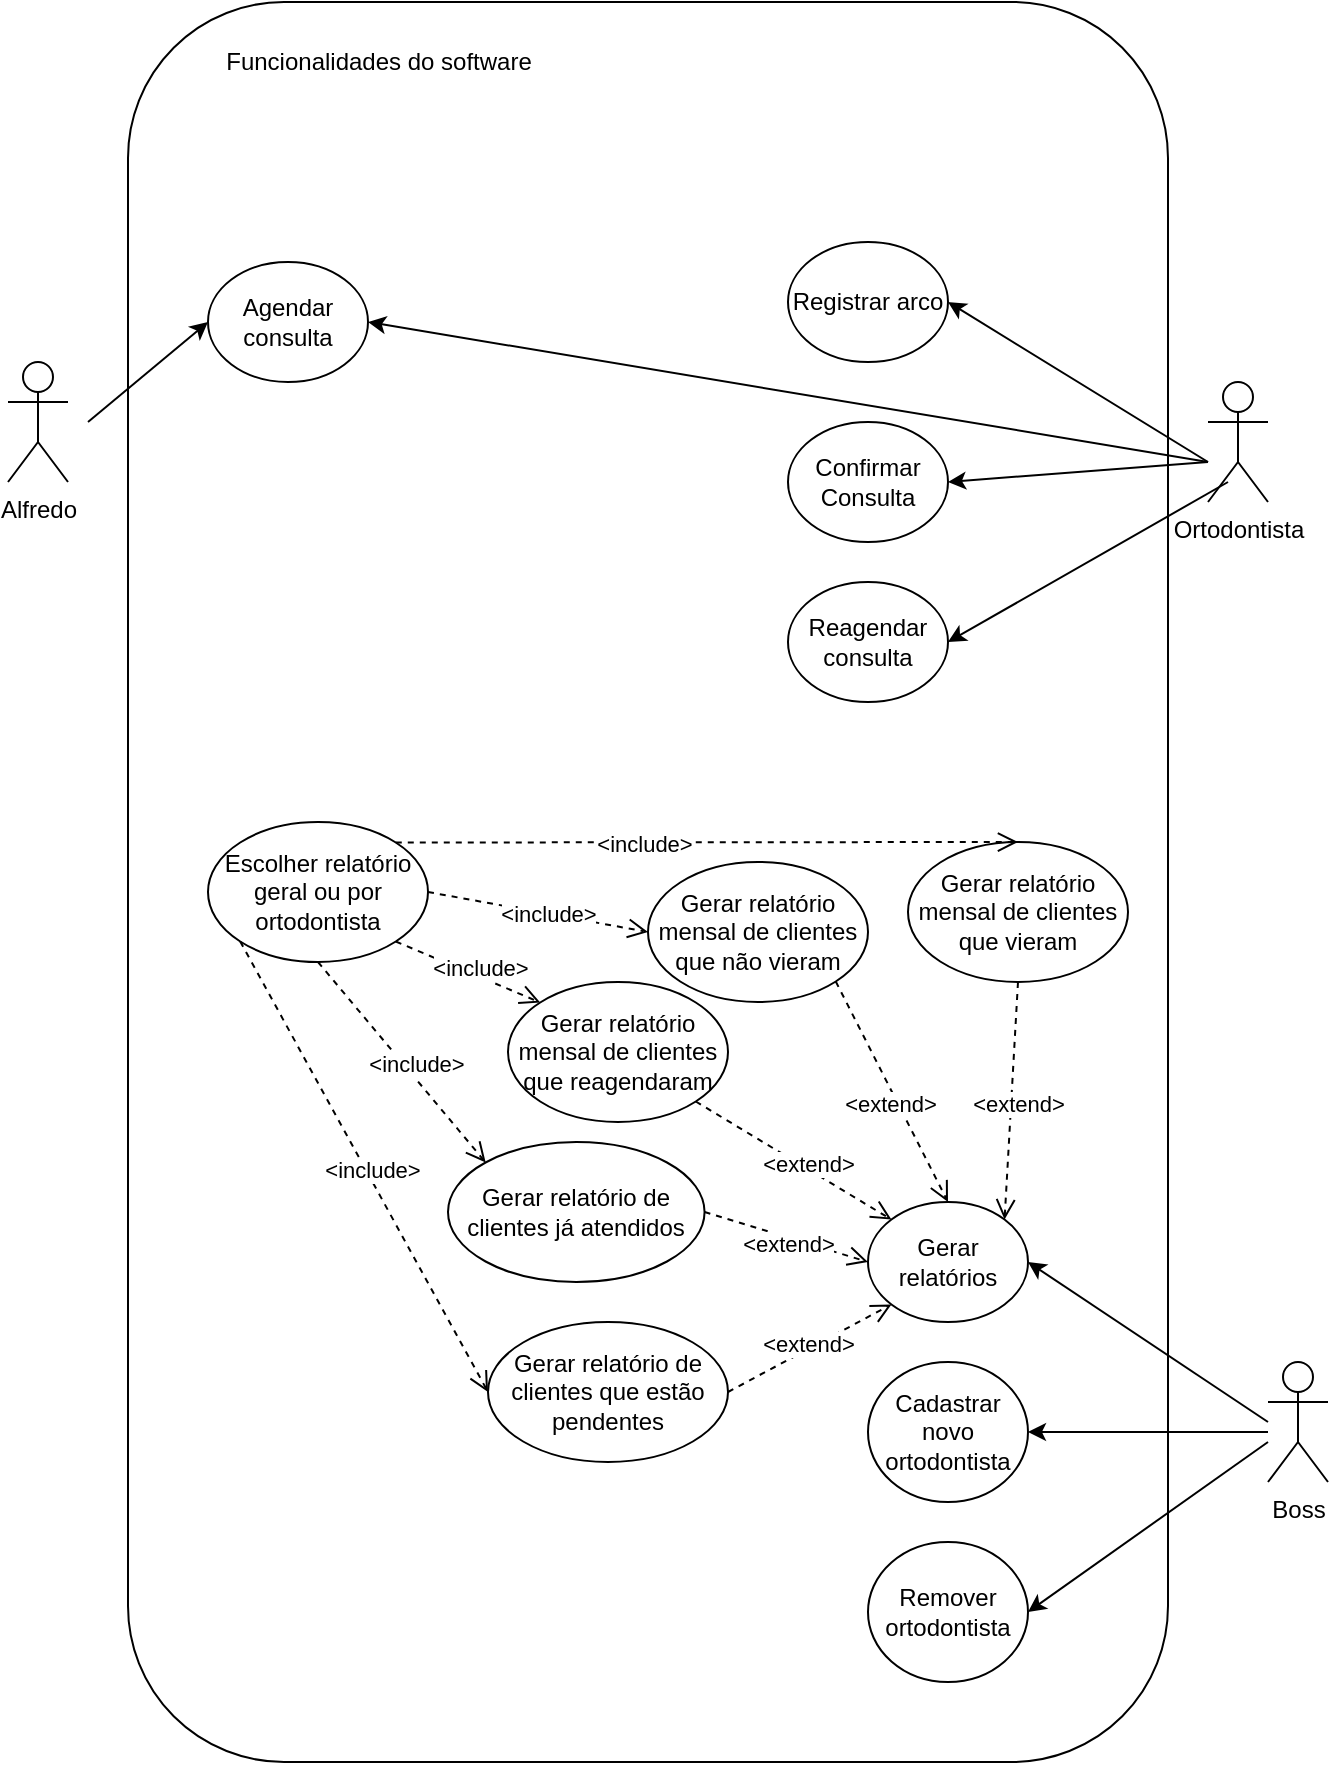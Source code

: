<mxfile version="15.2.9" type="device" pages="2"><diagram id="gsLkmsWrqXU1cASpjfha" name="Casos de uso (development)"><mxGraphModel dx="1981" dy="655" grid="1" gridSize="10" guides="1" tooltips="1" connect="1" arrows="1" fold="1" page="1" pageScale="1" pageWidth="827" pageHeight="1169" math="0" shadow="0"><root><mxCell id="8mABZMSD_pi7edzOYAD5-0"/><mxCell id="8mABZMSD_pi7edzOYAD5-1" parent="8mABZMSD_pi7edzOYAD5-0"/><mxCell id="8mABZMSD_pi7edzOYAD5-3" value="Boss" style="shape=umlActor;verticalLabelPosition=bottom;verticalAlign=top;html=1;outlineConnect=0;" parent="8mABZMSD_pi7edzOYAD5-1" vertex="1"><mxGeometry x="630" y="810" width="30" height="60" as="geometry"/></mxCell><mxCell id="8mABZMSD_pi7edzOYAD5-7" value="" style="rounded=1;whiteSpace=wrap;html=1;" parent="8mABZMSD_pi7edzOYAD5-1" vertex="1"><mxGeometry x="60" y="130" width="520" height="880" as="geometry"/></mxCell><mxCell id="8mABZMSD_pi7edzOYAD5-8" value="Agendar consulta" style="ellipse;whiteSpace=wrap;html=1;" parent="8mABZMSD_pi7edzOYAD5-1" vertex="1"><mxGeometry x="100" y="260" width="80" height="60" as="geometry"/></mxCell><mxCell id="8mABZMSD_pi7edzOYAD5-11" value="Alfredo" style="shape=umlActor;verticalLabelPosition=bottom;verticalAlign=top;html=1;outlineConnect=0;" parent="8mABZMSD_pi7edzOYAD5-1" vertex="1"><mxGeometry y="310" width="30" height="60" as="geometry"/></mxCell><mxCell id="8mABZMSD_pi7edzOYAD5-12" value="" style="endArrow=classic;html=1;entryX=0;entryY=0.5;entryDx=0;entryDy=0;" parent="8mABZMSD_pi7edzOYAD5-1" target="8mABZMSD_pi7edzOYAD5-8" edge="1"><mxGeometry width="50" height="50" relative="1" as="geometry"><mxPoint x="40" y="340" as="sourcePoint"/><mxPoint x="410" y="440" as="targetPoint"/></mxGeometry></mxCell><mxCell id="8mABZMSD_pi7edzOYAD5-14" value="Ortodontista" style="shape=umlActor;verticalLabelPosition=bottom;verticalAlign=top;html=1;outlineConnect=0;" parent="8mABZMSD_pi7edzOYAD5-1" vertex="1"><mxGeometry x="600" y="320" width="30" height="60" as="geometry"/></mxCell><mxCell id="8mABZMSD_pi7edzOYAD5-15" value="" style="endArrow=classic;html=1;entryX=1;entryY=0.5;entryDx=0;entryDy=0;" parent="8mABZMSD_pi7edzOYAD5-1" target="8mABZMSD_pi7edzOYAD5-8" edge="1"><mxGeometry width="50" height="50" relative="1" as="geometry"><mxPoint x="600" y="360" as="sourcePoint"/><mxPoint x="530" y="290" as="targetPoint"/></mxGeometry></mxCell><mxCell id="BLbt2Q5EMy46PgqN9CzZ-2" value="Gerar relatórios" style="ellipse;whiteSpace=wrap;html=1;" parent="8mABZMSD_pi7edzOYAD5-1" vertex="1"><mxGeometry x="430" y="730" width="80" height="60" as="geometry"/></mxCell><mxCell id="BLbt2Q5EMy46PgqN9CzZ-3" value="Cadastrar novo ortodontista" style="ellipse;whiteSpace=wrap;html=1;" parent="8mABZMSD_pi7edzOYAD5-1" vertex="1"><mxGeometry x="430" y="810" width="80" height="70" as="geometry"/></mxCell><mxCell id="BLbt2Q5EMy46PgqN9CzZ-4" value="Remover ortodontista" style="ellipse;whiteSpace=wrap;html=1;" parent="8mABZMSD_pi7edzOYAD5-1" vertex="1"><mxGeometry x="430" y="900" width="80" height="70" as="geometry"/></mxCell><mxCell id="BLbt2Q5EMy46PgqN9CzZ-5" value="" style="endArrow=classic;html=1;entryX=1;entryY=0.5;entryDx=0;entryDy=0;" parent="8mABZMSD_pi7edzOYAD5-1" target="BLbt2Q5EMy46PgqN9CzZ-2" edge="1"><mxGeometry width="50" height="50" relative="1" as="geometry"><mxPoint x="630" y="840" as="sourcePoint"/><mxPoint x="590" y="730" as="targetPoint"/></mxGeometry></mxCell><mxCell id="BLbt2Q5EMy46PgqN9CzZ-6" value="" style="endArrow=classic;html=1;entryX=1;entryY=0.5;entryDx=0;entryDy=0;" parent="8mABZMSD_pi7edzOYAD5-1" target="BLbt2Q5EMy46PgqN9CzZ-3" edge="1"><mxGeometry width="50" height="50" relative="1" as="geometry"><mxPoint x="630" y="845" as="sourcePoint"/><mxPoint x="440" y="770" as="targetPoint"/></mxGeometry></mxCell><mxCell id="BLbt2Q5EMy46PgqN9CzZ-7" value="" style="endArrow=classic;html=1;entryX=1;entryY=0.5;entryDx=0;entryDy=0;" parent="8mABZMSD_pi7edzOYAD5-1" target="BLbt2Q5EMy46PgqN9CzZ-4" edge="1"><mxGeometry width="50" height="50" relative="1" as="geometry"><mxPoint x="630" y="850" as="sourcePoint"/><mxPoint x="520" y="770" as="targetPoint"/></mxGeometry></mxCell><mxCell id="BLbt2Q5EMy46PgqN9CzZ-9" value="Gerar relatório mensal de clientes que vieram" style="ellipse;whiteSpace=wrap;html=1;" parent="8mABZMSD_pi7edzOYAD5-1" vertex="1"><mxGeometry x="450" y="550" width="110" height="70" as="geometry"/></mxCell><mxCell id="okPZWTdOSVOHmPw-_76H-0" value="&amp;lt;extend&amp;gt;" style="html=1;verticalAlign=bottom;endArrow=open;dashed=1;endSize=8;entryX=1;entryY=0;entryDx=0;entryDy=0;exitX=0.5;exitY=1;exitDx=0;exitDy=0;" parent="8mABZMSD_pi7edzOYAD5-1" source="BLbt2Q5EMy46PgqN9CzZ-9" target="BLbt2Q5EMy46PgqN9CzZ-2" edge="1"><mxGeometry x="0.175" y="4" relative="1" as="geometry"><mxPoint x="450" y="710" as="sourcePoint"/><mxPoint x="370" y="710" as="targetPoint"/><mxPoint as="offset"/></mxGeometry></mxCell><mxCell id="G6yl9IjvuKQWxAVybryw-0" value="Gerar relatório mensal de clientes que não vieram" style="ellipse;whiteSpace=wrap;html=1;" parent="8mABZMSD_pi7edzOYAD5-1" vertex="1"><mxGeometry x="320" y="560" width="110" height="70" as="geometry"/></mxCell><mxCell id="G6yl9IjvuKQWxAVybryw-1" value="&amp;lt;extend&amp;gt;" style="html=1;verticalAlign=bottom;endArrow=open;dashed=1;endSize=8;entryX=0.5;entryY=0;entryDx=0;entryDy=0;exitX=1;exitY=1;exitDx=0;exitDy=0;" parent="8mABZMSD_pi7edzOYAD5-1" source="G6yl9IjvuKQWxAVybryw-0" target="BLbt2Q5EMy46PgqN9CzZ-2" edge="1"><mxGeometry x="0.204" y="-9" relative="1" as="geometry"><mxPoint x="445" y="790" as="sourcePoint"/><mxPoint x="493.284" y="818.787" as="targetPoint"/><mxPoint x="1" as="offset"/></mxGeometry></mxCell><mxCell id="jvefuLKtGlyWfDCoH2gt-0" value="Gerar relatório mensal de clientes que reagendaram" style="ellipse;whiteSpace=wrap;html=1;" parent="8mABZMSD_pi7edzOYAD5-1" vertex="1"><mxGeometry x="250" y="620" width="110" height="70" as="geometry"/></mxCell><mxCell id="jvefuLKtGlyWfDCoH2gt-1" value="&amp;lt;extend&amp;gt;" style="html=1;verticalAlign=bottom;endArrow=open;dashed=1;endSize=8;entryX=0;entryY=0;entryDx=0;entryDy=0;exitX=1;exitY=1;exitDx=0;exitDy=0;" parent="8mABZMSD_pi7edzOYAD5-1" source="jvefuLKtGlyWfDCoH2gt-0" target="BLbt2Q5EMy46PgqN9CzZ-2" edge="1"><mxGeometry x="0.205" y="-5" relative="1" as="geometry"><mxPoint x="455" y="880" as="sourcePoint"/><mxPoint x="503.284" y="908.787" as="targetPoint"/><mxPoint as="offset"/></mxGeometry></mxCell><mxCell id="aNihu104w5qXFchoSon8-1" value="Gerar relatório de clientes que estão pendentes" style="ellipse;whiteSpace=wrap;html=1;" parent="8mABZMSD_pi7edzOYAD5-1" vertex="1"><mxGeometry x="240" y="790" width="120" height="70" as="geometry"/></mxCell><mxCell id="aNihu104w5qXFchoSon8-2" value="&amp;lt;extend&amp;gt;" style="html=1;verticalAlign=bottom;endArrow=open;dashed=1;endSize=8;entryX=0;entryY=1;entryDx=0;entryDy=0;exitX=1;exitY=0.5;exitDx=0;exitDy=0;" parent="8mABZMSD_pi7edzOYAD5-1" source="aNihu104w5qXFchoSon8-1" target="BLbt2Q5EMy46PgqN9CzZ-2" edge="1"><mxGeometry x="-0.087" y="-6" relative="1" as="geometry"><mxPoint x="455" y="960" as="sourcePoint"/><mxPoint x="441.716" y="818.787" as="targetPoint"/><mxPoint as="offset"/></mxGeometry></mxCell><mxCell id="aizbmiKIKL_rnqrDUXJl-1" value="Gerar relatório de clientes já atendidos" style="ellipse;whiteSpace=wrap;html=1;" parent="8mABZMSD_pi7edzOYAD5-1" vertex="1"><mxGeometry x="220" y="700" width="128.28" height="70" as="geometry"/></mxCell><mxCell id="aizbmiKIKL_rnqrDUXJl-2" value="&amp;lt;extend&amp;gt;" style="html=1;verticalAlign=bottom;endArrow=open;dashed=1;endSize=8;entryX=0;entryY=0.5;entryDx=0;entryDy=0;exitX=1;exitY=0.5;exitDx=0;exitDy=0;" parent="8mABZMSD_pi7edzOYAD5-1" source="aizbmiKIKL_rnqrDUXJl-1" target="BLbt2Q5EMy46PgqN9CzZ-2" edge="1"><mxGeometry x="0.105" y="-12" relative="1" as="geometry"><mxPoint x="443.28" y="890" as="sourcePoint"/><mxPoint x="429.996" y="711.213" as="targetPoint"/><mxPoint as="offset"/></mxGeometry></mxCell><mxCell id="nSrBnvqZHqs_SB8Cc09V-0" value="Escolher relatório geral ou por ortodontista" style="ellipse;whiteSpace=wrap;html=1;" parent="8mABZMSD_pi7edzOYAD5-1" vertex="1"><mxGeometry x="100" y="540" width="110" height="70" as="geometry"/></mxCell><mxCell id="nSrBnvqZHqs_SB8Cc09V-1" value="&amp;lt;include&amp;gt;" style="html=1;verticalAlign=bottom;endArrow=open;dashed=1;endSize=8;entryX=0.5;entryY=0;entryDx=0;entryDy=0;exitX=1;exitY=0;exitDx=0;exitDy=0;" parent="8mABZMSD_pi7edzOYAD5-1" source="nSrBnvqZHqs_SB8Cc09V-0" target="BLbt2Q5EMy46PgqN9CzZ-9" edge="1"><mxGeometry x="-0.204" y="-10" relative="1" as="geometry"><mxPoint x="305" y="800" as="sourcePoint"/><mxPoint x="291.716" y="621.213" as="targetPoint"/><mxPoint as="offset"/></mxGeometry></mxCell><mxCell id="nSrBnvqZHqs_SB8Cc09V-2" value="&lt;div&gt;&amp;lt;include&amp;gt;&lt;/div&gt;" style="html=1;verticalAlign=bottom;endArrow=open;dashed=1;endSize=8;exitX=1;exitY=0.5;exitDx=0;exitDy=0;entryX=0;entryY=0.5;entryDx=0;entryDy=0;" parent="8mABZMSD_pi7edzOYAD5-1" source="nSrBnvqZHqs_SB8Cc09V-0" target="G6yl9IjvuKQWxAVybryw-0" edge="1"><mxGeometry x="0.12" y="-9" relative="1" as="geometry"><mxPoint x="260" y="535" as="sourcePoint"/><mxPoint x="340" y="570" as="targetPoint"/><mxPoint as="offset"/></mxGeometry></mxCell><mxCell id="nSrBnvqZHqs_SB8Cc09V-3" value="&amp;lt;include&amp;gt;" style="html=1;verticalAlign=bottom;endArrow=open;dashed=1;endSize=8;entryX=0;entryY=0;entryDx=0;entryDy=0;exitX=1;exitY=1;exitDx=0;exitDy=0;" parent="8mABZMSD_pi7edzOYAD5-1" source="nSrBnvqZHqs_SB8Cc09V-0" target="jvefuLKtGlyWfDCoH2gt-0" edge="1"><mxGeometry x="0.214" y="-4" relative="1" as="geometry"><mxPoint x="270" y="545" as="sourcePoint"/><mxPoint x="525" y="570" as="targetPoint"/><mxPoint as="offset"/></mxGeometry></mxCell><mxCell id="nSrBnvqZHqs_SB8Cc09V-4" value="&amp;lt;include&amp;gt;" style="html=1;verticalAlign=bottom;endArrow=open;dashed=1;endSize=8;entryX=0;entryY=0;entryDx=0;entryDy=0;exitX=0.5;exitY=1;exitDx=0;exitDy=0;" parent="8mABZMSD_pi7edzOYAD5-1" source="nSrBnvqZHqs_SB8Cc09V-0" target="aizbmiKIKL_rnqrDUXJl-1" edge="1"><mxGeometry x="0.194" y="-1" relative="1" as="geometry"><mxPoint x="280" y="555" as="sourcePoint"/><mxPoint x="535" y="580" as="targetPoint"/><mxPoint as="offset"/></mxGeometry></mxCell><mxCell id="nSrBnvqZHqs_SB8Cc09V-5" value="&amp;lt;include&amp;gt;" style="html=1;verticalAlign=bottom;endArrow=open;dashed=1;endSize=8;entryX=0;entryY=0.5;entryDx=0;entryDy=0;exitX=0;exitY=1;exitDx=0;exitDy=0;" parent="8mABZMSD_pi7edzOYAD5-1" source="nSrBnvqZHqs_SB8Cc09V-0" target="aNihu104w5qXFchoSon8-1" edge="1"><mxGeometry x="0.087" y="-2" relative="1" as="geometry"><mxPoint x="156" y="550" as="sourcePoint"/><mxPoint x="545" y="590" as="targetPoint"/><mxPoint as="offset"/></mxGeometry></mxCell><mxCell id="H1aPEF55hE0XYrqgUZE3-0" value="Confirmar Consulta" style="ellipse;whiteSpace=wrap;html=1;" parent="8mABZMSD_pi7edzOYAD5-1" vertex="1"><mxGeometry x="390" y="340" width="80" height="60" as="geometry"/></mxCell><mxCell id="H1aPEF55hE0XYrqgUZE3-1" value="Registrar arco" style="ellipse;whiteSpace=wrap;html=1;" parent="8mABZMSD_pi7edzOYAD5-1" vertex="1"><mxGeometry x="390" y="250" width="80" height="60" as="geometry"/></mxCell><mxCell id="H1aPEF55hE0XYrqgUZE3-2" value="" style="endArrow=classic;html=1;entryX=1;entryY=0.5;entryDx=0;entryDy=0;" parent="8mABZMSD_pi7edzOYAD5-1" target="H1aPEF55hE0XYrqgUZE3-0" edge="1"><mxGeometry width="50" height="50" relative="1" as="geometry"><mxPoint x="600" y="360" as="sourcePoint"/><mxPoint x="190" y="300" as="targetPoint"/></mxGeometry></mxCell><mxCell id="H1aPEF55hE0XYrqgUZE3-4" value="" style="endArrow=classic;html=1;entryX=1;entryY=0.5;entryDx=0;entryDy=0;" parent="8mABZMSD_pi7edzOYAD5-1" target="H1aPEF55hE0XYrqgUZE3-1" edge="1"><mxGeometry width="50" height="50" relative="1" as="geometry"><mxPoint x="600" y="360" as="sourcePoint"/><mxPoint x="480" y="380" as="targetPoint"/></mxGeometry></mxCell><mxCell id="H1aPEF55hE0XYrqgUZE3-7" value="Reagendar consulta" style="ellipse;whiteSpace=wrap;html=1;" parent="8mABZMSD_pi7edzOYAD5-1" vertex="1"><mxGeometry x="390" y="420" width="80" height="60" as="geometry"/></mxCell><mxCell id="H1aPEF55hE0XYrqgUZE3-8" value="" style="endArrow=classic;html=1;entryX=1;entryY=0.5;entryDx=0;entryDy=0;" parent="8mABZMSD_pi7edzOYAD5-1" target="H1aPEF55hE0XYrqgUZE3-7" edge="1"><mxGeometry width="50" height="50" relative="1" as="geometry"><mxPoint x="610" y="370" as="sourcePoint"/><mxPoint x="480" y="380" as="targetPoint"/></mxGeometry></mxCell><mxCell id="awt9aIZq5kv9n7iodP6_-0" value="Funcionalidades do software" style="text;html=1;resizable=0;autosize=1;align=center;verticalAlign=middle;points=[];fillColor=none;strokeColor=none;rounded=0;" parent="8mABZMSD_pi7edzOYAD5-1" vertex="1"><mxGeometry x="100" y="150" width="170" height="20" as="geometry"/></mxCell></root></mxGraphModel></diagram><diagram id="C5RBs43oDa-KdzZeNtuy" name="Classes (development)"><mxGraphModel dx="1981" dy="1824" grid="1" gridSize="10" guides="1" tooltips="1" connect="1" arrows="1" fold="1" page="1" pageScale="1" pageWidth="827" pageHeight="1169" math="0" shadow="0"><root><mxCell id="WIyWlLk6GJQsqaUBKTNV-0"/><mxCell id="WIyWlLk6GJQsqaUBKTNV-1" parent="WIyWlLk6GJQsqaUBKTNV-0"/><mxCell id="zkfFHV4jXpPFQw0GAbJ--0" value="&lt;&lt;abstract&gt;&gt;&#10;Pessoa" style="swimlane;fontStyle=2;align=center;verticalAlign=top;childLayout=stackLayout;horizontal=1;startSize=40;horizontalStack=0;resizeParent=1;resizeLast=0;collapsible=1;marginBottom=0;rounded=0;shadow=0;strokeWidth=1;" parent="WIyWlLk6GJQsqaUBKTNV-1" vertex="1"><mxGeometry x="190" y="-40" width="180" height="320" as="geometry"><mxRectangle x="230" y="140" width="160" height="26" as="alternateBounds"/></mxGeometry></mxCell><mxCell id="zkfFHV4jXpPFQw0GAbJ--1" value="- nome: string" style="text;align=left;verticalAlign=top;spacingLeft=4;spacingRight=4;overflow=hidden;rotatable=0;points=[[0,0.5],[1,0.5]];portConstraint=eastwest;" parent="zkfFHV4jXpPFQw0GAbJ--0" vertex="1"><mxGeometry y="40" width="180" height="26" as="geometry"/></mxCell><mxCell id="zkfFHV4jXpPFQw0GAbJ--2" value="- idade: int" style="text;align=left;verticalAlign=top;spacingLeft=4;spacingRight=4;overflow=hidden;rotatable=0;points=[[0,0.5],[1,0.5]];portConstraint=eastwest;rounded=0;shadow=0;html=0;" parent="zkfFHV4jXpPFQw0GAbJ--0" vertex="1"><mxGeometry y="66" width="180" height="26" as="geometry"/></mxCell><mxCell id="zkfFHV4jXpPFQw0GAbJ--3" value="- sexo: Sexo" style="text;align=left;verticalAlign=top;spacingLeft=4;spacingRight=4;overflow=hidden;rotatable=0;points=[[0,0.5],[1,0.5]];portConstraint=eastwest;rounded=0;shadow=0;html=0;" parent="zkfFHV4jXpPFQw0GAbJ--0" vertex="1"><mxGeometry y="92" width="180" height="26" as="geometry"/></mxCell><mxCell id="GxIgA31thy0P9qysCsRs-3" value="- cpf: string" style="text;align=left;verticalAlign=top;spacingLeft=4;spacingRight=4;overflow=hidden;rotatable=0;points=[[0,0.5],[1,0.5]];portConstraint=eastwest;" parent="zkfFHV4jXpPFQw0GAbJ--0" vertex="1"><mxGeometry y="118" width="180" height="26" as="geometry"/></mxCell><mxCell id="Cc5QsOW2vyZO8OM28WWs-2" value="- telefone: string" style="text;align=left;verticalAlign=top;spacingLeft=4;spacingRight=4;overflow=hidden;rotatable=0;points=[[0,0.5],[1,0.5]];portConstraint=eastwest;rounded=0;shadow=0;html=0;" parent="zkfFHV4jXpPFQw0GAbJ--0" vertex="1"><mxGeometry y="144" width="180" height="26" as="geometry"/></mxCell><mxCell id="fxLC1V8pr_4oMQncnU7n-23" value="- email: string" style="text;align=left;verticalAlign=top;spacingLeft=4;spacingRight=4;overflow=hidden;rotatable=0;points=[[0,0.5],[1,0.5]];portConstraint=eastwest;rounded=0;shadow=0;html=0;" vertex="1" parent="zkfFHV4jXpPFQw0GAbJ--0"><mxGeometry y="170" width="180" height="26" as="geometry"/></mxCell><mxCell id="zkfFHV4jXpPFQw0GAbJ--4" value="" style="line;html=1;strokeWidth=1;align=left;verticalAlign=middle;spacingTop=-1;spacingLeft=3;spacingRight=3;rotatable=0;labelPosition=right;points=[];portConstraint=eastwest;" parent="zkfFHV4jXpPFQw0GAbJ--0" vertex="1"><mxGeometry y="196" width="180" height="12" as="geometry"/></mxCell><mxCell id="fxLC1V8pr_4oMQncnU7n-19" value="+ Pessoa(Sring[]): Pessoa" style="text;align=left;verticalAlign=top;spacingLeft=4;spacingRight=4;overflow=hidden;rotatable=0;points=[[0,0.5],[1,0.5]];portConstraint=eastwest;" vertex="1" parent="zkfFHV4jXpPFQw0GAbJ--0"><mxGeometry y="208" width="180" height="26" as="geometry"/></mxCell><mxCell id="fxLC1V8pr_4oMQncnU7n-22" value="+ comparaSexo(String): Sexo" style="text;align=left;verticalAlign=top;spacingLeft=4;spacingRight=4;overflow=hidden;rotatable=0;points=[[0,0.5],[1,0.5]];portConstraint=eastwest;" vertex="1" parent="zkfFHV4jXpPFQw0GAbJ--0"><mxGeometry y="234" width="180" height="26" as="geometry"/></mxCell><mxCell id="fxLC1V8pr_4oMQncnU7n-20" value="+ describe(Pessoa): void" style="text;align=left;verticalAlign=top;spacingLeft=4;spacingRight=4;overflow=hidden;rotatable=0;points=[[0,0.5],[1,0.5]];portConstraint=eastwest;" vertex="1" parent="zkfFHV4jXpPFQw0GAbJ--0"><mxGeometry y="260" width="180" height="26" as="geometry"/></mxCell><mxCell id="fxLC1V8pr_4oMQncnU7n-21" value="+ infoBasic(): void" style="text;align=left;verticalAlign=top;spacingLeft=4;spacingRight=4;overflow=hidden;rotatable=0;points=[[0,0.5],[1,0.5]];portConstraint=eastwest;" vertex="1" parent="zkfFHV4jXpPFQw0GAbJ--0"><mxGeometry y="286" width="180" height="26" as="geometry"/></mxCell><mxCell id="zkfFHV4jXpPFQw0GAbJ--13" value="Administrador - NAO TEM" style="swimlane;fontStyle=0;align=center;verticalAlign=top;childLayout=stackLayout;horizontal=1;startSize=26;horizontalStack=0;resizeParent=1;resizeLast=0;collapsible=1;marginBottom=0;rounded=0;shadow=0;strokeWidth=1;" parent="WIyWlLk6GJQsqaUBKTNV-1" vertex="1"><mxGeometry x="-190" y="370" width="320" height="450" as="geometry"><mxRectangle x="340" y="380" width="170" height="26" as="alternateBounds"/></mxGeometry></mxCell><mxCell id="GxIgA31thy0P9qysCsRs-11" value="- login: string" style="text;align=left;verticalAlign=top;spacingLeft=4;spacingRight=4;overflow=hidden;rotatable=0;points=[[0,0.5],[1,0.5]];portConstraint=eastwest;" parent="zkfFHV4jXpPFQw0GAbJ--13" vertex="1"><mxGeometry y="26" width="320" height="26" as="geometry"/></mxCell><mxCell id="zkfFHV4jXpPFQw0GAbJ--14" value="- senha: string" style="text;align=left;verticalAlign=top;spacingLeft=4;spacingRight=4;overflow=hidden;rotatable=0;points=[[0,0.5],[1,0.5]];portConstraint=eastwest;" parent="zkfFHV4jXpPFQw0GAbJ--13" vertex="1"><mxGeometry y="52" width="320" height="26" as="geometry"/></mxCell><mxCell id="Mwr1wUX71KT4kbjsq_Wt-1" value="- ortodontistas: &lt;ArrayList&gt;" style="text;align=left;verticalAlign=top;spacingLeft=4;spacingRight=4;overflow=hidden;rotatable=0;points=[[0,0.5],[1,0.5]];portConstraint=eastwest;" parent="zkfFHV4jXpPFQw0GAbJ--13" vertex="1"><mxGeometry y="78" width="320" height="26" as="geometry"/></mxCell><mxCell id="zkfFHV4jXpPFQw0GAbJ--15" value="" style="line;html=1;strokeWidth=1;align=left;verticalAlign=middle;spacingTop=-1;spacingLeft=3;spacingRight=3;rotatable=0;labelPosition=right;points=[];portConstraint=eastwest;" parent="zkfFHV4jXpPFQw0GAbJ--13" vertex="1"><mxGeometry y="104" width="320" height="8" as="geometry"/></mxCell><mxCell id="GxIgA31thy0P9qysCsRs-13" value="# cadastrarOrtodontista(): void" style="text;align=left;verticalAlign=top;spacingLeft=4;spacingRight=4;overflow=hidden;rotatable=0;points=[[0,0.5],[1,0.5]];portConstraint=eastwest;" parent="zkfFHV4jXpPFQw0GAbJ--13" vertex="1"><mxGeometry y="112" width="320" height="26" as="geometry"/></mxCell><mxCell id="Mwr1wUX71KT4kbjsq_Wt-2" value="# removerOrtodontista(): void" style="text;align=left;verticalAlign=top;spacingLeft=4;spacingRight=4;overflow=hidden;rotatable=0;points=[[0,0.5],[1,0.5]];portConstraint=eastwest;" parent="zkfFHV4jXpPFQw0GAbJ--13" vertex="1"><mxGeometry y="138" width="320" height="26" as="geometry"/></mxCell><mxCell id="Mwr1wUX71KT4kbjsq_Wt-0" value="# gerarRelatorioMensalDeCQueVeio(): void" style="text;align=left;verticalAlign=top;spacingLeft=4;spacingRight=4;overflow=hidden;rotatable=0;points=[[0,0.5],[1,0.5]];portConstraint=eastwest;" parent="zkfFHV4jXpPFQw0GAbJ--13" vertex="1"><mxGeometry y="164" width="320" height="26" as="geometry"/></mxCell><mxCell id="gKrUgRuRzb_26czCvfZG-14" value="# gerarRelatorioMensalDeCQueVeio(Dentista): void" style="text;align=left;verticalAlign=top;spacingLeft=4;spacingRight=4;overflow=hidden;rotatable=0;points=[[0,0.5],[1,0.5]];portConstraint=eastwest;" parent="zkfFHV4jXpPFQw0GAbJ--13" vertex="1"><mxGeometry y="190" width="320" height="26" as="geometry"/></mxCell><mxCell id="gKrUgRuRzb_26czCvfZG-0" value="# gerarRelatorioMensalDeCQueNaoVeio(): void" style="text;align=left;verticalAlign=top;spacingLeft=4;spacingRight=4;overflow=hidden;rotatable=0;points=[[0,0.5],[1,0.5]];portConstraint=eastwest;" parent="zkfFHV4jXpPFQw0GAbJ--13" vertex="1"><mxGeometry y="216" width="320" height="26" as="geometry"/></mxCell><mxCell id="gKrUgRuRzb_26czCvfZG-15" value="# gerarRelatorioMensalDeCQueNaoVeio(Dentista): void" style="text;align=left;verticalAlign=top;spacingLeft=4;spacingRight=4;overflow=hidden;rotatable=0;points=[[0,0.5],[1,0.5]];portConstraint=eastwest;" parent="zkfFHV4jXpPFQw0GAbJ--13" vertex="1"><mxGeometry y="242" width="320" height="26" as="geometry"/></mxCell><mxCell id="gKrUgRuRzb_26czCvfZG-6" value="# gerarRelatorioMensalDeCReagendados(): void" style="text;align=left;verticalAlign=top;spacingLeft=4;spacingRight=4;overflow=hidden;rotatable=0;points=[[0,0.5],[1,0.5]];portConstraint=eastwest;" parent="zkfFHV4jXpPFQw0GAbJ--13" vertex="1"><mxGeometry y="268" width="320" height="26" as="geometry"/></mxCell><mxCell id="gKrUgRuRzb_26czCvfZG-13" value="# gerarRelatorioMensalDeCReagendados(Dentista): void" style="text;align=left;verticalAlign=top;spacingLeft=4;spacingRight=4;overflow=hidden;rotatable=0;points=[[0,0.5],[1,0.5]];portConstraint=eastwest;" parent="zkfFHV4jXpPFQw0GAbJ--13" vertex="1"><mxGeometry y="294" width="320" height="26" as="geometry"/></mxCell><mxCell id="gKrUgRuRzb_26czCvfZG-3" value="# gerarRelatorioDeCAtendidos(): void" style="text;align=left;verticalAlign=top;spacingLeft=4;spacingRight=4;overflow=hidden;rotatable=0;points=[[0,0.5],[1,0.5]];portConstraint=eastwest;" parent="zkfFHV4jXpPFQw0GAbJ--13" vertex="1"><mxGeometry y="320" width="320" height="26" as="geometry"/></mxCell><mxCell id="gKrUgRuRzb_26czCvfZG-10" value="# gerarRelatorioDeCAtendidos(Dentista): void" style="text;align=left;verticalAlign=top;spacingLeft=4;spacingRight=4;overflow=hidden;rotatable=0;points=[[0,0.5],[1,0.5]];portConstraint=eastwest;" parent="zkfFHV4jXpPFQw0GAbJ--13" vertex="1"><mxGeometry y="346" width="320" height="26" as="geometry"/></mxCell><mxCell id="gKrUgRuRzb_26czCvfZG-5" value="# gerarRelatorioDeCPendentes(): void" style="text;align=left;verticalAlign=top;spacingLeft=4;spacingRight=4;overflow=hidden;rotatable=0;points=[[0,0.5],[1,0.5]];portConstraint=eastwest;" parent="zkfFHV4jXpPFQw0GAbJ--13" vertex="1"><mxGeometry y="372" width="320" height="26" as="geometry"/></mxCell><mxCell id="gKrUgRuRzb_26czCvfZG-11" value="# gerarRelatorioDeCPendentes(Dentista): void" style="text;align=left;verticalAlign=top;spacingLeft=4;spacingRight=4;overflow=hidden;rotatable=0;points=[[0,0.5],[1,0.5]];portConstraint=eastwest;" parent="zkfFHV4jXpPFQw0GAbJ--13" vertex="1"><mxGeometry y="398" width="320" height="26" as="geometry"/></mxCell><mxCell id="Mwr1wUX71KT4kbjsq_Wt-3" value="- ortodontistaExiste(Ortodontista): bool" style="text;align=left;verticalAlign=top;spacingLeft=4;spacingRight=4;overflow=hidden;rotatable=0;points=[[0,0.5],[1,0.5]];portConstraint=eastwest;" parent="zkfFHV4jXpPFQw0GAbJ--13" vertex="1"><mxGeometry y="424" width="320" height="26" as="geometry"/></mxCell><mxCell id="Cc5QsOW2vyZO8OM28WWs-5" value="Ortodontista" style="swimlane;fontStyle=0;align=center;verticalAlign=top;childLayout=stackLayout;horizontal=1;startSize=26;horizontalStack=0;resizeParent=1;resizeLast=0;collapsible=1;marginBottom=0;rounded=0;shadow=0;strokeWidth=1;" parent="WIyWlLk6GJQsqaUBKTNV-1" vertex="1"><mxGeometry x="170" y="480" width="200" height="210" as="geometry"><mxRectangle x="340" y="380" width="170" height="26" as="alternateBounds"/></mxGeometry></mxCell><mxCell id="D65mY71yc-j0BLYznLmY-5" value="- crm: string" style="text;align=left;verticalAlign=top;spacingLeft=4;spacingRight=4;overflow=hidden;rotatable=0;points=[[0,0.5],[1,0.5]];portConstraint=eastwest;" parent="Cc5QsOW2vyZO8OM28WWs-5" vertex="1"><mxGeometry y="26" width="200" height="26" as="geometry"/></mxCell><mxCell id="fxLC1V8pr_4oMQncnU7n-28" value="- especialidade: Especialidade" style="text;align=left;verticalAlign=top;spacingLeft=4;spacingRight=4;overflow=hidden;rotatable=0;points=[[0,0.5],[1,0.5]];portConstraint=eastwest;" vertex="1" parent="Cc5QsOW2vyZO8OM28WWs-5"><mxGeometry y="52" width="200" height="26" as="geometry"/></mxCell><mxCell id="fxLC1V8pr_4oMQncnU7n-29" value="- iddentista: int" style="text;align=left;verticalAlign=top;spacingLeft=4;spacingRight=4;overflow=hidden;rotatable=0;points=[[0,0.5],[1,0.5]];portConstraint=eastwest;" vertex="1" parent="Cc5QsOW2vyZO8OM28WWs-5"><mxGeometry y="78" width="200" height="26" as="geometry"/></mxCell><mxCell id="Cc5QsOW2vyZO8OM28WWs-7" value="" style="line;html=1;strokeWidth=1;align=left;verticalAlign=middle;spacingTop=-1;spacingLeft=3;spacingRight=3;rotatable=0;labelPosition=right;points=[];portConstraint=eastwest;" parent="Cc5QsOW2vyZO8OM28WWs-5" vertex="1"><mxGeometry y="104" width="200" height="8" as="geometry"/></mxCell><mxCell id="fxLC1V8pr_4oMQncnU7n-30" value="+ Odontologista(String[]): Odontologista" style="text;align=left;verticalAlign=top;spacingLeft=4;spacingRight=4;overflow=hidden;rotatable=0;points=[[0,0.5],[1,0.5]];portConstraint=eastwest;" vertex="1" parent="Cc5QsOW2vyZO8OM28WWs-5"><mxGeometry y="112" width="200" height="26" as="geometry"/></mxCell><mxCell id="fxLC1V8pr_4oMQncnU7n-31" value="+ infoBasic(): void" style="text;align=left;verticalAlign=top;spacingLeft=4;spacingRight=4;overflow=hidden;rotatable=0;points=[[0,0.5],[1,0.5]];portConstraint=eastwest;" vertex="1" parent="Cc5QsOW2vyZO8OM28WWs-5"><mxGeometry y="138" width="200" height="26" as="geometry"/></mxCell><mxCell id="fxLC1V8pr_4oMQncnU7n-32" value="+ comparadorEspecialidade(String): &#10;Especialidade" style="text;align=left;verticalAlign=top;spacingLeft=4;spacingRight=4;overflow=hidden;rotatable=0;points=[[0,0.5],[1,0.5]];portConstraint=eastwest;" vertex="1" parent="Cc5QsOW2vyZO8OM28WWs-5"><mxGeometry y="164" width="200" height="46" as="geometry"/></mxCell><mxCell id="fxLC1V8pr_4oMQncnU7n-42" value="ITHM - FAZER" style="swimlane;fontStyle=0;align=center;verticalAlign=top;childLayout=stackLayout;horizontal=1;startSize=26;horizontalStack=0;resizeParent=1;resizeLast=0;collapsible=1;marginBottom=0;rounded=0;shadow=0;strokeWidth=1;" vertex="1" parent="WIyWlLk6GJQsqaUBKTNV-1"><mxGeometry x="560" y="-20" width="200" height="210" as="geometry"><mxRectangle x="340" y="380" width="170" height="26" as="alternateBounds"/></mxGeometry></mxCell><mxCell id="fxLC1V8pr_4oMQncnU7n-43" value="- crm: string" style="text;align=left;verticalAlign=top;spacingLeft=4;spacingRight=4;overflow=hidden;rotatable=0;points=[[0,0.5],[1,0.5]];portConstraint=eastwest;" vertex="1" parent="fxLC1V8pr_4oMQncnU7n-42"><mxGeometry y="26" width="200" height="26" as="geometry"/></mxCell><mxCell id="fxLC1V8pr_4oMQncnU7n-46" value="" style="line;html=1;strokeWidth=1;align=left;verticalAlign=middle;spacingTop=-1;spacingLeft=3;spacingRight=3;rotatable=0;labelPosition=right;points=[];portConstraint=eastwest;" vertex="1" parent="fxLC1V8pr_4oMQncnU7n-42"><mxGeometry y="52" width="200" height="8" as="geometry"/></mxCell><mxCell id="fxLC1V8pr_4oMQncnU7n-45" value="- iddentista: int" style="text;align=left;verticalAlign=top;spacingLeft=4;spacingRight=4;overflow=hidden;rotatable=0;points=[[0,0.5],[1,0.5]];portConstraint=eastwest;" vertex="1" parent="fxLC1V8pr_4oMQncnU7n-42"><mxGeometry y="60" width="200" height="26" as="geometry"/></mxCell><mxCell id="fxLC1V8pr_4oMQncnU7n-64" value="AgendarConsulta" style="swimlane;fontStyle=0;align=center;verticalAlign=top;childLayout=stackLayout;horizontal=1;startSize=26;horizontalStack=0;resizeParent=1;resizeLast=0;collapsible=1;marginBottom=0;rounded=0;shadow=0;strokeWidth=1;" vertex="1" parent="WIyWlLk6GJQsqaUBKTNV-1"><mxGeometry x="1070" y="-51.5" width="260" height="165" as="geometry"><mxRectangle x="340" y="380" width="170" height="26" as="alternateBounds"/></mxGeometry></mxCell><mxCell id="fxLC1V8pr_4oMQncnU7n-68" value="" style="line;html=1;strokeWidth=1;align=left;verticalAlign=middle;spacingTop=-1;spacingLeft=3;spacingRight=3;rotatable=0;labelPosition=right;points=[];portConstraint=eastwest;" vertex="1" parent="fxLC1V8pr_4oMQncnU7n-64"><mxGeometry y="26" width="260" height="8" as="geometry"/></mxCell><mxCell id="fxLC1V8pr_4oMQncnU7n-69" value="+ agendarConsulta(Consulta): bool" style="text;align=left;verticalAlign=top;spacingLeft=4;spacingRight=4;overflow=hidden;rotatable=0;points=[[0,0.5],[1,0.5]];portConstraint=eastwest;" vertex="1" parent="fxLC1V8pr_4oMQncnU7n-64"><mxGeometry y="34" width="260" height="26" as="geometry"/></mxCell><mxCell id="fxLC1V8pr_4oMQncnU7n-72" value="+ seachConsulta(String): ArrayList" style="text;align=left;verticalAlign=top;spacingLeft=4;spacingRight=4;overflow=hidden;rotatable=0;points=[[0,0.5],[1,0.5]];portConstraint=eastwest;" vertex="1" parent="fxLC1V8pr_4oMQncnU7n-64"><mxGeometry y="60" width="260" height="26" as="geometry"/></mxCell><mxCell id="fxLC1V8pr_4oMQncnU7n-77" value="+ seachConsultaLogical(String): ArrayList" style="text;align=left;verticalAlign=top;spacingLeft=4;spacingRight=4;overflow=hidden;rotatable=0;points=[[0,0.5],[1,0.5]];portConstraint=eastwest;" vertex="1" parent="fxLC1V8pr_4oMQncnU7n-64"><mxGeometry y="86" width="260" height="26" as="geometry"/></mxCell><mxCell id="fxLC1V8pr_4oMQncnU7n-78" value="+ seachConsultaExtract(ResultSet): ArrayList" style="text;align=left;verticalAlign=top;spacingLeft=4;spacingRight=4;overflow=hidden;rotatable=0;points=[[0,0.5],[1,0.5]];portConstraint=eastwest;" vertex="1" parent="fxLC1V8pr_4oMQncnU7n-64"><mxGeometry y="112" width="260" height="26" as="geometry"/></mxCell><mxCell id="fxLC1V8pr_4oMQncnU7n-79" value="+ modifyConsulta(Consulta): bool" style="text;align=left;verticalAlign=top;spacingLeft=4;spacingRight=4;overflow=hidden;rotatable=0;points=[[0,0.5],[1,0.5]];portConstraint=eastwest;" vertex="1" parent="fxLC1V8pr_4oMQncnU7n-64"><mxGeometry y="138" width="260" height="26" as="geometry"/></mxCell><mxCell id="fxLC1V8pr_4oMQncnU7n-97" value="Atualizar_Dados" style="swimlane;fontStyle=0;align=center;verticalAlign=top;childLayout=stackLayout;horizontal=1;startSize=26;horizontalStack=0;resizeParent=1;resizeLast=0;collapsible=1;marginBottom=0;rounded=0;shadow=0;strokeWidth=1;" vertex="1" parent="WIyWlLk6GJQsqaUBKTNV-1"><mxGeometry x="1000" y="240" width="260" height="320" as="geometry"><mxRectangle x="340" y="380" width="170" height="26" as="alternateBounds"/></mxGeometry></mxCell><mxCell id="fxLC1V8pr_4oMQncnU7n-98" value="" style="line;html=1;strokeWidth=1;align=left;verticalAlign=middle;spacingTop=-1;spacingLeft=3;spacingRight=3;rotatable=0;labelPosition=right;points=[];portConstraint=eastwest;" vertex="1" parent="fxLC1V8pr_4oMQncnU7n-97"><mxGeometry y="26" width="260" height="8" as="geometry"/></mxCell><mxCell id="fxLC1V8pr_4oMQncnU7n-104" value="- Atualizar_Dados(): Atualizar_Dados" style="text;align=left;verticalAlign=top;spacingLeft=4;spacingRight=4;overflow=hidden;rotatable=0;points=[[0,0.5],[1,0.5]];portConstraint=eastwest;" vertex="1" parent="fxLC1V8pr_4oMQncnU7n-97"><mxGeometry y="34" width="260" height="26" as="geometry"/></mxCell><mxCell id="fxLC1V8pr_4oMQncnU7n-99" value="+ insertCliente(Cliente): bool" style="text;align=left;verticalAlign=top;spacingLeft=4;spacingRight=4;overflow=hidden;rotatable=0;points=[[0,0.5],[1,0.5]];portConstraint=eastwest;" vertex="1" parent="fxLC1V8pr_4oMQncnU7n-97"><mxGeometry y="60" width="260" height="26" as="geometry"/></mxCell><mxCell id="fxLC1V8pr_4oMQncnU7n-100" value="+ seachCliente(String): ArrayList" style="text;align=left;verticalAlign=top;spacingLeft=4;spacingRight=4;overflow=hidden;rotatable=0;points=[[0,0.5],[1,0.5]];portConstraint=eastwest;" vertex="1" parent="fxLC1V8pr_4oMQncnU7n-97"><mxGeometry y="86" width="260" height="26" as="geometry"/></mxCell><mxCell id="fxLC1V8pr_4oMQncnU7n-101" value="+ seachClienteLogical(String): ArrayList" style="text;align=left;verticalAlign=top;spacingLeft=4;spacingRight=4;overflow=hidden;rotatable=0;points=[[0,0.5],[1,0.5]];portConstraint=eastwest;" vertex="1" parent="fxLC1V8pr_4oMQncnU7n-97"><mxGeometry y="112" width="260" height="26" as="geometry"/></mxCell><mxCell id="fxLC1V8pr_4oMQncnU7n-102" value="+ seachConsultaExtract(ResultSet): ArrayList" style="text;align=left;verticalAlign=top;spacingLeft=4;spacingRight=4;overflow=hidden;rotatable=0;points=[[0,0.5],[1,0.5]];portConstraint=eastwest;" vertex="1" parent="fxLC1V8pr_4oMQncnU7n-97"><mxGeometry y="138" width="260" height="26" as="geometry"/></mxCell><mxCell id="fxLC1V8pr_4oMQncnU7n-103" value="+ modifyCliente(Consulta): bool" style="text;align=left;verticalAlign=top;spacingLeft=4;spacingRight=4;overflow=hidden;rotatable=0;points=[[0,0.5],[1,0.5]];portConstraint=eastwest;" vertex="1" parent="fxLC1V8pr_4oMQncnU7n-97"><mxGeometry y="164" width="260" height="26" as="geometry"/></mxCell><mxCell id="fxLC1V8pr_4oMQncnU7n-105" value="+ insertDentista(Odontologista): bool" style="text;align=left;verticalAlign=top;spacingLeft=4;spacingRight=4;overflow=hidden;rotatable=0;points=[[0,0.5],[1,0.5]];portConstraint=eastwest;" vertex="1" parent="fxLC1V8pr_4oMQncnU7n-97"><mxGeometry y="190" width="260" height="26" as="geometry"/></mxCell><mxCell id="fxLC1V8pr_4oMQncnU7n-106" value="+ seachDentista(String): ArrayList" style="text;align=left;verticalAlign=top;spacingLeft=4;spacingRight=4;overflow=hidden;rotatable=0;points=[[0,0.5],[1,0.5]];portConstraint=eastwest;" vertex="1" parent="fxLC1V8pr_4oMQncnU7n-97"><mxGeometry y="216" width="260" height="26" as="geometry"/></mxCell><mxCell id="fxLC1V8pr_4oMQncnU7n-107" value="+ seachDentistaLogical(String): ArrayList" style="text;align=left;verticalAlign=top;spacingLeft=4;spacingRight=4;overflow=hidden;rotatable=0;points=[[0,0.5],[1,0.5]];portConstraint=eastwest;" vertex="1" parent="fxLC1V8pr_4oMQncnU7n-97"><mxGeometry y="242" width="260" height="26" as="geometry"/></mxCell><mxCell id="fxLC1V8pr_4oMQncnU7n-108" value="+ seachDentistaExtract(ResultSet): ArrayList" style="text;align=left;verticalAlign=top;spacingLeft=4;spacingRight=4;overflow=hidden;rotatable=0;points=[[0,0.5],[1,0.5]];portConstraint=eastwest;" vertex="1" parent="fxLC1V8pr_4oMQncnU7n-97"><mxGeometry y="268" width="260" height="26" as="geometry"/></mxCell><mxCell id="fxLC1V8pr_4oMQncnU7n-109" value="+ modifyDentista(Odontologista): bool" style="text;align=left;verticalAlign=top;spacingLeft=4;spacingRight=4;overflow=hidden;rotatable=0;points=[[0,0.5],[1,0.5]];portConstraint=eastwest;" vertex="1" parent="fxLC1V8pr_4oMQncnU7n-97"><mxGeometry y="294" width="260" height="26" as="geometry"/></mxCell><mxCell id="fxLC1V8pr_4oMQncnU7n-80" value="ConfiguracaoBD" style="swimlane;fontStyle=0;align=center;verticalAlign=top;childLayout=stackLayout;horizontal=1;startSize=26;horizontalStack=0;resizeParent=1;resizeLast=0;collapsible=1;marginBottom=0;rounded=0;shadow=0;strokeWidth=1;" vertex="1" parent="WIyWlLk6GJQsqaUBKTNV-1"><mxGeometry x="1310" y="206" width="260" height="164" as="geometry"><mxRectangle x="340" y="380" width="170" height="26" as="alternateBounds"/></mxGeometry></mxCell><mxCell id="fxLC1V8pr_4oMQncnU7n-82" value="- driver: string" style="text;align=left;verticalAlign=top;spacingLeft=4;spacingRight=4;overflow=hidden;rotatable=0;points=[[0,0.5],[1,0.5]];portConstraint=eastwest;" vertex="1" parent="fxLC1V8pr_4oMQncnU7n-80"><mxGeometry y="26" width="260" height="26" as="geometry"/></mxCell><mxCell id="fxLC1V8pr_4oMQncnU7n-87" value="- user: string" style="text;align=left;verticalAlign=top;spacingLeft=4;spacingRight=4;overflow=hidden;rotatable=0;points=[[0,0.5],[1,0.5]];portConstraint=eastwest;" vertex="1" parent="fxLC1V8pr_4oMQncnU7n-80"><mxGeometry y="52" width="260" height="26" as="geometry"/></mxCell><mxCell id="fxLC1V8pr_4oMQncnU7n-88" value="- senha: string" style="text;align=left;verticalAlign=top;spacingLeft=4;spacingRight=4;overflow=hidden;rotatable=0;points=[[0,0.5],[1,0.5]];portConstraint=eastwest;" vertex="1" parent="fxLC1V8pr_4oMQncnU7n-80"><mxGeometry y="78" width="260" height="26" as="geometry"/></mxCell><mxCell id="fxLC1V8pr_4oMQncnU7n-89" value="- url: string" style="text;align=left;verticalAlign=top;spacingLeft=4;spacingRight=4;overflow=hidden;rotatable=0;points=[[0,0.5],[1,0.5]];portConstraint=eastwest;" vertex="1" parent="fxLC1V8pr_4oMQncnU7n-80"><mxGeometry y="104" width="260" height="26" as="geometry"/></mxCell><mxCell id="fxLC1V8pr_4oMQncnU7n-81" value="" style="line;html=1;strokeWidth=1;align=left;verticalAlign=middle;spacingTop=-1;spacingLeft=3;spacingRight=3;rotatable=0;labelPosition=right;points=[];portConstraint=eastwest;" vertex="1" parent="fxLC1V8pr_4oMQncnU7n-80"><mxGeometry y="130" width="260" height="8" as="geometry"/></mxCell><mxCell id="fxLC1V8pr_4oMQncnU7n-86" value="+ conectar(): Connection" style="text;align=left;verticalAlign=top;spacingLeft=4;spacingRight=4;overflow=hidden;rotatable=0;points=[[0,0.5],[1,0.5]];portConstraint=eastwest;" vertex="1" parent="fxLC1V8pr_4oMQncnU7n-80"><mxGeometry y="138" width="260" height="26" as="geometry"/></mxCell><mxCell id="fxLC1V8pr_4oMQncnU7n-50" value="Contas" style="swimlane;fontStyle=0;align=center;verticalAlign=top;childLayout=stackLayout;horizontal=1;startSize=26;horizontalStack=0;resizeParent=1;resizeLast=0;collapsible=1;marginBottom=0;rounded=0;shadow=0;strokeWidth=1;" vertex="1" parent="WIyWlLk6GJQsqaUBKTNV-1"><mxGeometry x="810" y="-28" width="200" height="118" as="geometry"><mxRectangle x="340" y="380" width="170" height="26" as="alternateBounds"/></mxGeometry></mxCell><mxCell id="fxLC1V8pr_4oMQncnU7n-53" value="- funcao: Funcao" style="text;align=left;verticalAlign=top;spacingLeft=4;spacingRight=4;overflow=hidden;rotatable=0;points=[[0,0.5],[1,0.5]];portConstraint=eastwest;" vertex="1" parent="fxLC1V8pr_4oMQncnU7n-50"><mxGeometry y="26" width="200" height="26" as="geometry"/></mxCell><mxCell id="fxLC1V8pr_4oMQncnU7n-54" value="" style="line;html=1;strokeWidth=1;align=left;verticalAlign=middle;spacingTop=-1;spacingLeft=3;spacingRight=3;rotatable=0;labelPosition=right;points=[];portConstraint=eastwest;" vertex="1" parent="fxLC1V8pr_4oMQncnU7n-50"><mxGeometry y="52" width="200" height="8" as="geometry"/></mxCell><mxCell id="fxLC1V8pr_4oMQncnU7n-55" value="+ Contas(String[]): Contas" style="text;align=left;verticalAlign=top;spacingLeft=4;spacingRight=4;overflow=hidden;rotatable=0;points=[[0,0.5],[1,0.5]];portConstraint=eastwest;" vertex="1" parent="fxLC1V8pr_4oMQncnU7n-50"><mxGeometry y="60" width="200" height="26" as="geometry"/></mxCell><mxCell id="fxLC1V8pr_4oMQncnU7n-56" value="+ comparaFuncao(): void" style="text;align=left;verticalAlign=top;spacingLeft=4;spacingRight=4;overflow=hidden;rotatable=0;points=[[0,0.5],[1,0.5]];portConstraint=eastwest;" vertex="1" parent="fxLC1V8pr_4oMQncnU7n-50"><mxGeometry y="86" width="200" height="26" as="geometry"/></mxCell><mxCell id="gKrUgRuRzb_26czCvfZG-1" value="Gerar relatórios poderia potencialmente gerar PDF, sendo que o usuário tem a opção de baixar." style="shape=note;size=20;whiteSpace=wrap;html=1;" parent="WIyWlLk6GJQsqaUBKTNV-1" vertex="1"><mxGeometry x="-390" y="716" width="100" height="120" as="geometry"/></mxCell><mxCell id="gKrUgRuRzb_26czCvfZG-7" value="" style="endArrow=block;endSize=10;endFill=0;shadow=0;strokeWidth=1;rounded=0;edgeStyle=elbowEdgeStyle;elbow=vertical;" parent="WIyWlLk6GJQsqaUBKTNV-1" source="Cc5QsOW2vyZO8OM28WWs-5" edge="1"><mxGeometry width="160" relative="1" as="geometry"><mxPoint x="270" y="368" as="sourcePoint"/><mxPoint x="270" y="278" as="targetPoint"/></mxGeometry></mxCell><mxCell id="skFbE_mXwZE7XmfDLKM8-0" value="&lt;&lt;enum&gt;&gt;&#10;Especialidade" style="swimlane;fontStyle=0;align=center;verticalAlign=top;childLayout=stackLayout;horizontal=1;startSize=40;horizontalStack=0;resizeParent=1;resizeLast=0;collapsible=1;marginBottom=0;rounded=0;shadow=0;strokeWidth=1;" parent="WIyWlLk6GJQsqaUBKTNV-1" vertex="1"><mxGeometry x="460" y="564" width="190" height="126" as="geometry"><mxRectangle x="340" y="380" width="170" height="26" as="alternateBounds"/></mxGeometry></mxCell><mxCell id="skFbE_mXwZE7XmfDLKM8-1" value="# PROTETICO" style="text;align=left;verticalAlign=top;spacingLeft=4;spacingRight=4;overflow=hidden;rotatable=0;points=[[0,0.5],[1,0.5]];portConstraint=eastwest;" parent="skFbE_mXwZE7XmfDLKM8-0" vertex="1"><mxGeometry y="40" width="190" height="26" as="geometry"/></mxCell><mxCell id="UUNF-OgGH7eetL9mv2iq-18" value="# DENTISTA" style="text;align=left;verticalAlign=top;spacingLeft=4;spacingRight=4;overflow=hidden;rotatable=0;points=[[0,0.5],[1,0.5]];portConstraint=eastwest;" parent="skFbE_mXwZE7XmfDLKM8-0" vertex="1"><mxGeometry y="66" width="190" height="26" as="geometry"/></mxCell><mxCell id="skFbE_mXwZE7XmfDLKM8-2" value="# CIRURGIAO" style="text;align=left;verticalAlign=top;spacingLeft=4;spacingRight=4;overflow=hidden;rotatable=0;points=[[0,0.5],[1,0.5]];portConstraint=eastwest;" parent="skFbE_mXwZE7XmfDLKM8-0" vertex="1"><mxGeometry y="92" width="190" height="26" as="geometry"/></mxCell><mxCell id="skFbE_mXwZE7XmfDLKM8-7" value="" style="line;html=1;strokeWidth=1;align=left;verticalAlign=middle;spacingTop=-1;spacingLeft=3;spacingRight=3;rotatable=0;labelPosition=right;points=[];portConstraint=eastwest;" parent="skFbE_mXwZE7XmfDLKM8-0" vertex="1"><mxGeometry y="118" width="190" height="8" as="geometry"/></mxCell><mxCell id="skFbE_mXwZE7XmfDLKM8-13" value="&lt;div&gt;1, MOLAR, CIMA.&lt;/div&gt;&lt;div&gt;5, SISO, BAIXO.&lt;/div&gt;&lt;div&gt;....&lt;/div&gt;&lt;div&gt;&lt;br&gt;&lt;/div&gt;" style="shape=note;size=20;whiteSpace=wrap;html=1;hachureGap=4;pointerEvents=0;" parent="WIyWlLk6GJQsqaUBKTNV-1" vertex="1"><mxGeometry x="520" y="730" width="100" height="100" as="geometry"/></mxCell><mxCell id="skFbE_mXwZE7XmfDLKM8-19" value="&lt;&lt;abstract&gt;&gt;&#10;Endereco_Abstract" style="swimlane;fontStyle=0;align=center;verticalAlign=top;childLayout=stackLayout;horizontal=1;startSize=40;horizontalStack=0;resizeParent=1;resizeLast=0;collapsible=1;marginBottom=0;rounded=0;shadow=0;strokeWidth=1;" parent="WIyWlLk6GJQsqaUBKTNV-1" vertex="1"><mxGeometry x="-430" y="-28" width="250" height="308" as="geometry"><mxRectangle x="550" y="140" width="160" height="26" as="alternateBounds"/></mxGeometry></mxCell><mxCell id="skFbE_mXwZE7XmfDLKM8-21" value="- pais: string" style="text;align=left;verticalAlign=top;spacingLeft=4;spacingRight=4;overflow=hidden;rotatable=0;points=[[0,0.5],[1,0.5]];portConstraint=eastwest;" parent="skFbE_mXwZE7XmfDLKM8-19" vertex="1"><mxGeometry y="40" width="250" height="26" as="geometry"/></mxCell><mxCell id="skFbE_mXwZE7XmfDLKM8-29" value="- estado: string" style="text;align=left;verticalAlign=top;spacingLeft=4;spacingRight=4;overflow=hidden;rotatable=0;points=[[0,0.5],[1,0.5]];portConstraint=eastwest;" parent="skFbE_mXwZE7XmfDLKM8-19" vertex="1"><mxGeometry y="66" width="250" height="26" as="geometry"/></mxCell><mxCell id="skFbE_mXwZE7XmfDLKM8-34" value="- cidade: string" style="text;align=left;verticalAlign=top;spacingLeft=4;spacingRight=4;overflow=hidden;rotatable=0;points=[[0,0.5],[1,0.5]];portConstraint=eastwest;" parent="skFbE_mXwZE7XmfDLKM8-19" vertex="1"><mxGeometry y="92" width="250" height="26" as="geometry"/></mxCell><mxCell id="skFbE_mXwZE7XmfDLKM8-35" value="- bairro: string" style="text;align=left;verticalAlign=top;spacingLeft=4;spacingRight=4;overflow=hidden;rotatable=0;points=[[0,0.5],[1,0.5]];portConstraint=eastwest;" parent="skFbE_mXwZE7XmfDLKM8-19" vertex="1"><mxGeometry y="118" width="250" height="26" as="geometry"/></mxCell><mxCell id="skFbE_mXwZE7XmfDLKM8-36" value="- rua: string" style="text;align=left;verticalAlign=top;spacingLeft=4;spacingRight=4;overflow=hidden;rotatable=0;points=[[0,0.5],[1,0.5]];portConstraint=eastwest;" parent="skFbE_mXwZE7XmfDLKM8-19" vertex="1"><mxGeometry y="144" width="250" height="26" as="geometry"/></mxCell><mxCell id="skFbE_mXwZE7XmfDLKM8-37" value="- numero: int" style="text;align=left;verticalAlign=top;spacingLeft=4;spacingRight=4;overflow=hidden;rotatable=0;points=[[0,0.5],[1,0.5]];portConstraint=eastwest;" parent="skFbE_mXwZE7XmfDLKM8-19" vertex="1"><mxGeometry y="170" width="250" height="26" as="geometry"/></mxCell><mxCell id="skFbE_mXwZE7XmfDLKM8-38" value="- complemento: string" style="text;align=left;verticalAlign=top;spacingLeft=4;spacingRight=4;overflow=hidden;rotatable=0;points=[[0,0.5],[1,0.5]];portConstraint=eastwest;" parent="skFbE_mXwZE7XmfDLKM8-19" vertex="1"><mxGeometry y="196" width="250" height="26" as="geometry"/></mxCell><mxCell id="skFbE_mXwZE7XmfDLKM8-20" value="" style="line;html=1;strokeWidth=1;align=left;verticalAlign=middle;spacingTop=-1;spacingLeft=3;spacingRight=3;rotatable=0;labelPosition=right;points=[];portConstraint=eastwest;" parent="skFbE_mXwZE7XmfDLKM8-19" vertex="1"><mxGeometry y="222" width="250" height="8" as="geometry"/></mxCell><mxCell id="fxLC1V8pr_4oMQncnU7n-15" value="+ Endereco_Abstract(...): Endereco_Abstract" style="text;align=left;verticalAlign=top;spacingLeft=4;spacingRight=4;overflow=hidden;rotatable=0;points=[[0,0.5],[1,0.5]];portConstraint=eastwest;" vertex="1" parent="skFbE_mXwZE7XmfDLKM8-19"><mxGeometry y="230" width="250" height="26" as="geometry"/></mxCell><mxCell id="fxLC1V8pr_4oMQncnU7n-16" value="+ getEnderecoComplemento(...): String" style="text;align=left;verticalAlign=top;spacingLeft=4;spacingRight=4;overflow=hidden;rotatable=0;points=[[0,0.5],[1,0.5]];portConstraint=eastwest;" vertex="1" parent="skFbE_mXwZE7XmfDLKM8-19"><mxGeometry y="256" width="250" height="26" as="geometry"/></mxCell><mxCell id="fxLC1V8pr_4oMQncnU7n-17" value="+ getEndereco(...): String" style="text;align=left;verticalAlign=top;spacingLeft=4;spacingRight=4;overflow=hidden;rotatable=0;points=[[0,0.5],[1,0.5]];portConstraint=eastwest;" vertex="1" parent="skFbE_mXwZE7XmfDLKM8-19"><mxGeometry y="282" width="250" height="26" as="geometry"/></mxCell><mxCell id="skFbE_mXwZE7XmfDLKM8-43" style="edgeStyle=none;curved=1;rounded=0;orthogonalLoop=1;jettySize=auto;html=1;exitX=0.5;exitY=0;exitDx=0;exitDy=0;entryX=0.5;entryY=1;entryDx=0;entryDy=0;endArrow=open;startSize=14;endSize=14;sourcePerimeterSpacing=8;targetPerimeterSpacing=8;" parent="WIyWlLk6GJQsqaUBKTNV-1" source="skFbE_mXwZE7XmfDLKM8-22" target="skFbE_mXwZE7XmfDLKM8-19" edge="1"><mxGeometry relative="1" as="geometry"/></mxCell><mxCell id="skFbE_mXwZE7XmfDLKM8-22" value="Clínica" style="swimlane;fontStyle=0;align=center;verticalAlign=top;childLayout=stackLayout;horizontal=1;startSize=26;horizontalStack=0;resizeParent=1;resizeLast=0;collapsible=1;marginBottom=0;rounded=0;shadow=0;strokeWidth=1;" parent="WIyWlLk6GJQsqaUBKTNV-1" vertex="1"><mxGeometry x="-430" y="438" width="170" height="62" as="geometry"><mxRectangle x="550" y="140" width="160" height="26" as="alternateBounds"/></mxGeometry></mxCell><mxCell id="skFbE_mXwZE7XmfDLKM8-24" value="- nome: string" style="text;align=left;verticalAlign=top;spacingLeft=4;spacingRight=4;overflow=hidden;rotatable=0;points=[[0,0.5],[1,0.5]];portConstraint=eastwest;" parent="skFbE_mXwZE7XmfDLKM8-22" vertex="1"><mxGeometry y="26" width="170" height="26" as="geometry"/></mxCell><mxCell id="skFbE_mXwZE7XmfDLKM8-23" value="" style="line;html=1;strokeWidth=1;align=left;verticalAlign=middle;spacingTop=-1;spacingLeft=3;spacingRight=3;rotatable=0;labelPosition=right;points=[];portConstraint=eastwest;" parent="skFbE_mXwZE7XmfDLKM8-22" vertex="1"><mxGeometry y="52" width="170" height="8" as="geometry"/></mxCell><mxCell id="skFbE_mXwZE7XmfDLKM8-44" style="edgeStyle=none;curved=1;rounded=0;orthogonalLoop=1;jettySize=auto;html=1;exitX=0;exitY=0.269;exitDx=0;exitDy=0;entryX=1;entryY=0.038;entryDx=0;entryDy=0;endArrow=block;startSize=14;endSize=14;sourcePerimeterSpacing=8;targetPerimeterSpacing=8;exitPerimeter=0;entryPerimeter=0;endFill=0;" parent="WIyWlLk6GJQsqaUBKTNV-1" target="skFbE_mXwZE7XmfDLKM8-35" edge="1"><mxGeometry relative="1" as="geometry"><mxPoint x="190" y="84.994" as="sourcePoint"/></mxGeometry></mxCell><mxCell id="UUNF-OgGH7eetL9mv2iq-0" value="Consulta" style="swimlane;fontStyle=0;align=center;verticalAlign=top;childLayout=stackLayout;horizontal=1;startSize=30;horizontalStack=0;resizeParent=1;resizeLast=0;collapsible=1;marginBottom=0;rounded=0;shadow=0;strokeWidth=1;" parent="WIyWlLk6GJQsqaUBKTNV-1" vertex="1"><mxGeometry x="170" y="894" width="300" height="310" as="geometry"><mxRectangle x="550" y="140" width="160" height="26" as="alternateBounds"/></mxGeometry></mxCell><mxCell id="UUNF-OgGH7eetL9mv2iq-1" value="- especializacao: Especializacao" style="text;align=left;verticalAlign=top;spacingLeft=4;spacingRight=4;overflow=hidden;rotatable=0;points=[[0,0.5],[1,0.5]];portConstraint=eastwest;" parent="UUNF-OgGH7eetL9mv2iq-0" vertex="1"><mxGeometry y="30" width="300" height="26" as="geometry"/></mxCell><mxCell id="zkfFHV4jXpPFQw0GAbJ--8" value="- data: string" style="text;align=left;verticalAlign=top;spacingLeft=4;spacingRight=4;overflow=hidden;rotatable=0;points=[[0,0.5],[1,0.5]];portConstraint=eastwest;rounded=0;shadow=0;html=0;" parent="UUNF-OgGH7eetL9mv2iq-0" vertex="1"><mxGeometry y="56" width="300" height="26" as="geometry"/></mxCell><mxCell id="fxLC1V8pr_4oMQncnU7n-24" value="- cpf_cliente: string" style="text;align=left;verticalAlign=top;spacingLeft=4;spacingRight=4;overflow=hidden;rotatable=0;points=[[0,0.5],[1,0.5]];portConstraint=eastwest;rounded=0;shadow=0;html=0;" vertex="1" parent="UUNF-OgGH7eetL9mv2iq-0"><mxGeometry y="82" width="300" height="26" as="geometry"/></mxCell><mxCell id="fxLC1V8pr_4oMQncnU7n-25" value="- crm_dentista: string" style="text;align=left;verticalAlign=top;spacingLeft=4;spacingRight=4;overflow=hidden;rotatable=0;points=[[0,0.5],[1,0.5]];portConstraint=eastwest;rounded=0;shadow=0;html=0;" vertex="1" parent="UUNF-OgGH7eetL9mv2iq-0"><mxGeometry y="108" width="300" height="26" as="geometry"/></mxCell><mxCell id="fxLC1V8pr_4oMQncnU7n-26" value="- realizada: Status_Consulta" style="text;align=left;verticalAlign=top;spacingLeft=4;spacingRight=4;overflow=hidden;rotatable=0;points=[[0,0.5],[1,0.5]];portConstraint=eastwest;rounded=0;shadow=0;html=0;" vertex="1" parent="UUNF-OgGH7eetL9mv2iq-0"><mxGeometry y="134" width="300" height="26" as="geometry"/></mxCell><mxCell id="fxLC1V8pr_4oMQncnU7n-27" value="- notas: string" style="text;align=left;verticalAlign=top;spacingLeft=4;spacingRight=4;overflow=hidden;rotatable=0;points=[[0,0.5],[1,0.5]];portConstraint=eastwest;rounded=0;shadow=0;html=0;" vertex="1" parent="UUNF-OgGH7eetL9mv2iq-0"><mxGeometry y="160" width="300" height="26" as="geometry"/></mxCell><mxCell id="7ud8rr2_2oN_RrAK14g0-0" value="- valor: float" style="text;align=left;verticalAlign=top;spacingLeft=4;spacingRight=4;overflow=hidden;rotatable=0;points=[[0,0.5],[1,0.5]];portConstraint=eastwest;rounded=0;shadow=0;html=0;" parent="UUNF-OgGH7eetL9mv2iq-0" vertex="1"><mxGeometry y="186" width="300" height="26" as="geometry"/></mxCell><mxCell id="UUNF-OgGH7eetL9mv2iq-2" value="" style="line;html=1;strokeWidth=1;align=left;verticalAlign=middle;spacingTop=-1;spacingLeft=3;spacingRight=3;rotatable=0;labelPosition=right;points=[];portConstraint=eastwest;" parent="UUNF-OgGH7eetL9mv2iq-0" vertex="1"><mxGeometry y="212" width="300" height="8" as="geometry"/></mxCell><mxCell id="GxIgA31thy0P9qysCsRs-7" value="+ Consulta(String[]): Consulta" style="text;align=left;verticalAlign=top;spacingLeft=4;spacingRight=4;overflow=hidden;rotatable=0;points=[[0,0.5],[1,0.5]];portConstraint=eastwest;" parent="UUNF-OgGH7eetL9mv2iq-0" vertex="1"><mxGeometry y="220" width="300" height="26" as="geometry"/></mxCell><mxCell id="GxIgA31thy0P9qysCsRs-9" value="+ comparadorEspecialidade(String s): Especialidade" style="text;align=left;verticalAlign=top;spacingLeft=4;spacingRight=4;overflow=hidden;rotatable=0;points=[[0,0.5],[1,0.5]];portConstraint=eastwest;" parent="UUNF-OgGH7eetL9mv2iq-0" vertex="1"><mxGeometry y="246" width="300" height="26" as="geometry"/></mxCell><mxCell id="GxIgA31thy0P9qysCsRs-8" value="+ comparadorStatus(String s): Status_Consulta" style="text;align=left;verticalAlign=top;spacingLeft=4;spacingRight=4;overflow=hidden;rotatable=0;points=[[0,0.5],[1,0.5]];portConstraint=eastwest;" parent="UUNF-OgGH7eetL9mv2iq-0" vertex="1"><mxGeometry y="272" width="300" height="26" as="geometry"/></mxCell><mxCell id="UUNF-OgGH7eetL9mv2iq-5" value="" style="endArrow=diamondThin;endFill=1;endSize=24;html=1;sourcePerimeterSpacing=8;targetPerimeterSpacing=8;entryX=1;entryY=0.5;entryDx=0;entryDy=0;exitX=0.481;exitY=1.103;exitDx=0;exitDy=0;exitPerimeter=0;" parent="WIyWlLk6GJQsqaUBKTNV-1" target="zkfFHV4jXpPFQw0GAbJ--8" edge="1"><mxGeometry width="160" relative="1" as="geometry"><mxPoint x="831.39" y="852.678" as="sourcePoint"/><mxPoint x="370" y="975" as="targetPoint"/><Array as="points"><mxPoint x="833" y="963"/><mxPoint x="670" y="963"/></Array></mxGeometry></mxCell><mxCell id="UUNF-OgGH7eetL9mv2iq-6" value="" style="endArrow=diamondThin;endFill=1;endSize=24;html=1;sourcePerimeterSpacing=8;targetPerimeterSpacing=8;exitX=0.5;exitY=1;exitDx=0;exitDy=0;entryX=0.5;entryY=0;entryDx=0;entryDy=0;" parent="WIyWlLk6GJQsqaUBKTNV-1" source="Cc5QsOW2vyZO8OM28WWs-5" target="UUNF-OgGH7eetL9mv2iq-0" edge="1"><mxGeometry width="160" relative="1" as="geometry"><mxPoint x="270" y="507.714" as="sourcePoint"/><mxPoint x="230" y="790" as="targetPoint"/></mxGeometry></mxCell><mxCell id="UUNF-OgGH7eetL9mv2iq-7" value="" style="endArrow=none;html=1;rounded=0;startSize=14;endSize=14;sourcePerimeterSpacing=8;targetPerimeterSpacing=8;entryX=0;entryY=0.5;entryDx=0;entryDy=0;exitX=1;exitY=0.5;exitDx=0;exitDy=0;" parent="WIyWlLk6GJQsqaUBKTNV-1" source="fxLC1V8pr_4oMQncnU7n-28" target="skFbE_mXwZE7XmfDLKM8-1" edge="1"><mxGeometry relative="1" as="geometry"><mxPoint x="370" y="512.992" as="sourcePoint"/><mxPoint x="450" y="640" as="targetPoint"/></mxGeometry></mxCell><mxCell id="7ud8rr2_2oN_RrAK14g0-1" value="Relatório" style="swimlane;fontStyle=0;align=center;verticalAlign=top;childLayout=stackLayout;horizontal=1;startSize=30;horizontalStack=0;resizeParent=1;resizeLast=0;collapsible=1;marginBottom=0;rounded=0;shadow=0;strokeWidth=1;" parent="WIyWlLk6GJQsqaUBKTNV-1" vertex="1"><mxGeometry x="-180" y="899" width="260" height="402" as="geometry"><mxRectangle x="550" y="140" width="160" height="26" as="alternateBounds"/></mxGeometry></mxCell><mxCell id="7ud8rr2_2oN_RrAK14g0-2" value="- paciente: Pessoa" style="text;align=left;verticalAlign=top;spacingLeft=4;spacingRight=4;overflow=hidden;rotatable=0;points=[[0,0.5],[1,0.5]];portConstraint=eastwest;" parent="7ud8rr2_2oN_RrAK14g0-1" vertex="1"><mxGeometry y="30" width="260" height="26" as="geometry"/></mxCell><mxCell id="7ud8rr2_2oN_RrAK14g0-3" value="- profissional: Pessoa" style="text;align=left;verticalAlign=top;spacingLeft=4;spacingRight=4;overflow=hidden;rotatable=0;points=[[0,0.5],[1,0.5]];portConstraint=eastwest;rounded=0;shadow=0;html=0;" parent="7ud8rr2_2oN_RrAK14g0-1" vertex="1"><mxGeometry y="56" width="260" height="26" as="geometry"/></mxCell><mxCell id="7ud8rr2_2oN_RrAK14g0-4" value="- horario: int" style="text;align=left;verticalAlign=top;spacingLeft=4;spacingRight=4;overflow=hidden;rotatable=0;points=[[0,0.5],[1,0.5]];portConstraint=eastwest;rounded=0;shadow=0;html=0;" parent="7ud8rr2_2oN_RrAK14g0-1" vertex="1"><mxGeometry y="82" width="260" height="26" as="geometry"/></mxCell><mxCell id="7ud8rr2_2oN_RrAK14g0-5" value="- situacao: Situação" style="text;align=left;verticalAlign=top;spacingLeft=4;spacingRight=4;overflow=hidden;rotatable=0;points=[[0,0.5],[1,0.5]];portConstraint=eastwest;rounded=0;shadow=0;html=0;" parent="7ud8rr2_2oN_RrAK14g0-1" vertex="1"><mxGeometry y="108" width="260" height="26" as="geometry"/></mxCell><mxCell id="7ud8rr2_2oN_RrAK14g0-8" value="" style="line;html=1;strokeWidth=1;align=left;verticalAlign=middle;spacingTop=-1;spacingLeft=3;spacingRight=3;rotatable=0;labelPosition=right;points=[];portConstraint=eastwest;" parent="7ud8rr2_2oN_RrAK14g0-1" vertex="1"><mxGeometry y="134" width="260" height="8" as="geometry"/></mxCell><mxCell id="7ud8rr2_2oN_RrAK14g0-9" value="- clientesQueVieram(): ArrayList" style="text;align=left;verticalAlign=top;spacingLeft=4;spacingRight=4;overflow=hidden;rotatable=0;points=[[0,0.5],[1,0.5]];portConstraint=eastwest;" parent="7ud8rr2_2oN_RrAK14g0-1" vertex="1"><mxGeometry y="142" width="260" height="26" as="geometry"/></mxCell><mxCell id="7ud8rr2_2oN_RrAK14g0-10" value="- clientesQueNaoVieram(): ArrayList" style="text;align=left;verticalAlign=top;spacingLeft=4;spacingRight=4;overflow=hidden;rotatable=0;points=[[0,0.5],[1,0.5]];portConstraint=eastwest;" parent="7ud8rr2_2oN_RrAK14g0-1" vertex="1"><mxGeometry y="168" width="260" height="26" as="geometry"/></mxCell><mxCell id="7ud8rr2_2oN_RrAK14g0-11" value="- clientesReagendados(): ArrayList" style="text;align=left;verticalAlign=top;spacingLeft=4;spacingRight=4;overflow=hidden;rotatable=0;points=[[0,0.5],[1,0.5]];portConstraint=eastwest;" parent="7ud8rr2_2oN_RrAK14g0-1" vertex="1"><mxGeometry y="194" width="260" height="26" as="geometry"/></mxCell><mxCell id="7ud8rr2_2oN_RrAK14g0-44" value="- clientesAtendidos(): ArrayList" style="text;align=left;verticalAlign=top;spacingLeft=4;spacingRight=4;overflow=hidden;rotatable=0;points=[[0,0.5],[1,0.5]];portConstraint=eastwest;" parent="7ud8rr2_2oN_RrAK14g0-1" vertex="1"><mxGeometry y="220" width="260" height="26" as="geometry"/></mxCell><mxCell id="7ud8rr2_2oN_RrAK14g0-45" value="- clientesPendentes(): ArrayList" style="text;align=left;verticalAlign=top;spacingLeft=4;spacingRight=4;overflow=hidden;rotatable=0;points=[[0,0.5],[1,0.5]];portConstraint=eastwest;" parent="7ud8rr2_2oN_RrAK14g0-1" vertex="1"><mxGeometry y="246" width="260" height="26" as="geometry"/></mxCell><mxCell id="7ud8rr2_2oN_RrAK14g0-48" value="- clientesQueVieram(Dentista): ArrayList" style="text;align=left;verticalAlign=top;spacingLeft=4;spacingRight=4;overflow=hidden;rotatable=0;points=[[0,0.5],[1,0.5]];portConstraint=eastwest;" parent="7ud8rr2_2oN_RrAK14g0-1" vertex="1"><mxGeometry y="272" width="260" height="26" as="geometry"/></mxCell><mxCell id="7ud8rr2_2oN_RrAK14g0-49" value="- clientesQueNaoVieram(Dentista): ArrayList" style="text;align=left;verticalAlign=top;spacingLeft=4;spacingRight=4;overflow=hidden;rotatable=0;points=[[0,0.5],[1,0.5]];portConstraint=eastwest;" parent="7ud8rr2_2oN_RrAK14g0-1" vertex="1"><mxGeometry y="298" width="260" height="26" as="geometry"/></mxCell><mxCell id="7ud8rr2_2oN_RrAK14g0-50" value="- clientesReagendados(Dentista): ArrayList" style="text;align=left;verticalAlign=top;spacingLeft=4;spacingRight=4;overflow=hidden;rotatable=0;points=[[0,0.5],[1,0.5]];portConstraint=eastwest;" parent="7ud8rr2_2oN_RrAK14g0-1" vertex="1"><mxGeometry y="324" width="260" height="26" as="geometry"/></mxCell><mxCell id="7ud8rr2_2oN_RrAK14g0-51" value="- clientesAtendidos(Dentista): ArrayList" style="text;align=left;verticalAlign=top;spacingLeft=4;spacingRight=4;overflow=hidden;rotatable=0;points=[[0,0.5],[1,0.5]];portConstraint=eastwest;" parent="7ud8rr2_2oN_RrAK14g0-1" vertex="1"><mxGeometry y="350" width="260" height="26" as="geometry"/></mxCell><mxCell id="7ud8rr2_2oN_RrAK14g0-52" value="- clientesPendentes(Dentista): ArrayList" style="text;align=left;verticalAlign=top;spacingLeft=4;spacingRight=4;overflow=hidden;rotatable=0;points=[[0,0.5],[1,0.5]];portConstraint=eastwest;" parent="7ud8rr2_2oN_RrAK14g0-1" vertex="1"><mxGeometry y="376" width="260" height="26" as="geometry"/></mxCell><mxCell id="7ud8rr2_2oN_RrAK14g0-14" value="&lt;&lt;enum&gt;&gt;&#10;Situação" style="swimlane;fontStyle=0;align=center;verticalAlign=top;childLayout=stackLayout;horizontal=1;startSize=40;horizontalStack=0;resizeParent=1;resizeLast=0;collapsible=1;marginBottom=0;rounded=0;shadow=0;strokeWidth=1;" parent="WIyWlLk6GJQsqaUBKTNV-1" vertex="1"><mxGeometry x="170" y="1240" width="200" height="130" as="geometry"><mxRectangle x="550" y="140" width="160" height="26" as="alternateBounds"/></mxGeometry></mxCell><mxCell id="7ud8rr2_2oN_RrAK14g0-15" value="# resolvido: string" style="text;align=left;verticalAlign=top;spacingLeft=4;spacingRight=4;overflow=hidden;rotatable=0;points=[[0,0.5],[1,0.5]];portConstraint=eastwest;" parent="7ud8rr2_2oN_RrAK14g0-14" vertex="1"><mxGeometry y="40" width="200" height="26" as="geometry"/></mxCell><mxCell id="7ud8rr2_2oN_RrAK14g0-16" value="# pendente: string" style="text;align=left;verticalAlign=top;spacingLeft=4;spacingRight=4;overflow=hidden;rotatable=0;points=[[0,0.5],[1,0.5]];portConstraint=eastwest;rounded=0;shadow=0;html=0;" parent="7ud8rr2_2oN_RrAK14g0-14" vertex="1"><mxGeometry y="66" width="200" height="26" as="geometry"/></mxCell><mxCell id="7ud8rr2_2oN_RrAK14g0-17" value="# cancelada: string" style="text;align=left;verticalAlign=top;spacingLeft=4;spacingRight=4;overflow=hidden;rotatable=0;points=[[0,0.5],[1,0.5]];portConstraint=eastwest;rounded=0;shadow=0;html=0;" parent="7ud8rr2_2oN_RrAK14g0-14" vertex="1"><mxGeometry y="92" width="200" height="26" as="geometry"/></mxCell><mxCell id="7ud8rr2_2oN_RrAK14g0-21" value="" style="line;html=1;strokeWidth=1;align=left;verticalAlign=middle;spacingTop=-1;spacingLeft=3;spacingRight=3;rotatable=0;labelPosition=right;points=[];portConstraint=eastwest;" parent="7ud8rr2_2oN_RrAK14g0-14" vertex="1"><mxGeometry y="118" width="200" height="8" as="geometry"/></mxCell><mxCell id="7ud8rr2_2oN_RrAK14g0-25" value="" style="endArrow=none;html=1;rounded=0;startSize=14;endSize=14;sourcePerimeterSpacing=8;targetPerimeterSpacing=8;exitX=-0.01;exitY=0.09;exitDx=0;exitDy=0;exitPerimeter=0;" parent="WIyWlLk6GJQsqaUBKTNV-1" edge="1"><mxGeometry relative="1" as="geometry"><mxPoint x="168" y="964.34" as="sourcePoint"/><mxPoint x="80" y="990" as="targetPoint"/></mxGeometry></mxCell><mxCell id="zkfFHV4jXpPFQw0GAbJ--6" value="Cliente" style="swimlane;fontStyle=0;align=center;verticalAlign=top;childLayout=stackLayout;horizontal=1;startSize=26;horizontalStack=0;resizeParent=1;resizeLast=0;collapsible=1;marginBottom=0;rounded=0;shadow=0;strokeWidth=1;" parent="WIyWlLk6GJQsqaUBKTNV-1" vertex="1"><mxGeometry x="440" y="372" width="190" height="138" as="geometry"><mxRectangle x="130" y="380" width="160" height="26" as="alternateBounds"/></mxGeometry></mxCell><mxCell id="zkfFHV4jXpPFQw0GAbJ--9" value="" style="line;html=1;strokeWidth=1;align=left;verticalAlign=middle;spacingTop=-1;spacingLeft=3;spacingRight=3;rotatable=0;labelPosition=right;points=[];portConstraint=eastwest;" parent="zkfFHV4jXpPFQw0GAbJ--6" vertex="1"><mxGeometry y="26" width="190" height="8" as="geometry"/></mxCell><mxCell id="zkfFHV4jXpPFQw0GAbJ--11" value="# agendarConsulta(): bool" style="text;align=left;verticalAlign=top;spacingLeft=4;spacingRight=4;overflow=hidden;rotatable=0;points=[[0,0.5],[1,0.5]];portConstraint=eastwest;" parent="zkfFHV4jXpPFQw0GAbJ--6" vertex="1"><mxGeometry y="34" width="190" height="26" as="geometry"/></mxCell><mxCell id="7ud8rr2_2oN_RrAK14g0-61" value="" style="endArrow=none;html=1;rounded=0;startSize=14;endSize=14;sourcePerimeterSpacing=8;targetPerimeterSpacing=8;exitX=0.5;exitY=0;exitDx=0;exitDy=0;" parent="WIyWlLk6GJQsqaUBKTNV-1" source="7ud8rr2_2oN_RrAK14g0-14" edge="1"><mxGeometry relative="1" as="geometry"><mxPoint x="180" y="1273" as="sourcePoint"/><mxPoint x="270" y="1200" as="targetPoint"/><Array as="points"/></mxGeometry></mxCell><mxCell id="7ud8rr2_2oN_RrAK14g0-63" value="" style="endArrow=block;endSize=10;endFill=0;shadow=0;strokeWidth=1;rounded=0;edgeStyle=elbowEdgeStyle;elbow=vertical;exitX=0.5;exitY=0;exitDx=0;exitDy=0;" parent="WIyWlLk6GJQsqaUBKTNV-1" source="zkfFHV4jXpPFQw0GAbJ--13" edge="1"><mxGeometry width="160" relative="1" as="geometry"><mxPoint x="280" y="380" as="sourcePoint"/><mxPoint x="270" y="280" as="targetPoint"/></mxGeometry></mxCell><mxCell id="7ud8rr2_2oN_RrAK14g0-64" value="" style="endArrow=block;endSize=10;endFill=0;shadow=0;strokeWidth=1;rounded=0;edgeStyle=elbowEdgeStyle;elbow=vertical;exitX=0.5;exitY=0;exitDx=0;exitDy=0;" parent="WIyWlLk6GJQsqaUBKTNV-1" source="zkfFHV4jXpPFQw0GAbJ--6" edge="1"><mxGeometry width="160" relative="1" as="geometry"><mxPoint x="-20" y="380" as="sourcePoint"/><mxPoint x="270" y="280" as="targetPoint"/></mxGeometry></mxCell><mxCell id="7ud8rr2_2oN_RrAK14g0-67" value="" style="endArrow=none;html=1;rounded=0;startSize=14;endSize=14;sourcePerimeterSpacing=8;targetPerimeterSpacing=8;exitX=1;exitY=0.5;exitDx=0;exitDy=0;" parent="WIyWlLk6GJQsqaUBKTNV-1" source="skFbE_mXwZE7XmfDLKM8-24" edge="1"><mxGeometry relative="1" as="geometry"><mxPoint x="380" y="652.992" as="sourcePoint"/><mxPoint x="-189" y="477" as="targetPoint"/></mxGeometry></mxCell><mxCell id="7ud8rr2_2oN_RrAK14g0-68" value="" style="endArrow=none;html=1;rounded=0;startSize=14;endSize=14;sourcePerimeterSpacing=8;targetPerimeterSpacing=8;exitX=0.831;exitY=0.038;exitDx=0;exitDy=0;entryX=0.25;entryY=0;entryDx=0;entryDy=0;exitPerimeter=0;" parent="WIyWlLk6GJQsqaUBKTNV-1" source="skFbE_mXwZE7XmfDLKM8-22" target="Cc5QsOW2vyZO8OM28WWs-5" edge="1"><mxGeometry relative="1" as="geometry"><mxPoint x="-250.0" y="487.0" as="sourcePoint"/><mxPoint x="220" y="360" as="targetPoint"/><Array as="points"><mxPoint x="-289" y="350"/><mxPoint x="220" y="350"/></Array></mxGeometry></mxCell><mxCell id="7ud8rr2_2oN_RrAK14g0-69" value="" style="endArrow=none;html=1;rounded=0;startSize=14;endSize=14;sourcePerimeterSpacing=8;targetPerimeterSpacing=8;exitX=0.75;exitY=0;exitDx=0;exitDy=0;entryX=0.13;entryY=0;entryDx=0;entryDy=0;entryPerimeter=0;" parent="WIyWlLk6GJQsqaUBKTNV-1" source="skFbE_mXwZE7XmfDLKM8-22" target="zkfFHV4jXpPFQw0GAbJ--6" edge="1"><mxGeometry relative="1" as="geometry"><mxPoint x="-278.73" y="450.356" as="sourcePoint"/><mxPoint x="500" y="370" as="targetPoint"/><Array as="points"><mxPoint x="-302" y="340"/><mxPoint x="465" y="340"/></Array></mxGeometry></mxCell><mxCell id="7ud8rr2_2oN_RrAK14g0-77" value="Consultado" style="swimlane;fontStyle=0;align=center;verticalAlign=top;childLayout=stackLayout;horizontal=1;startSize=26;horizontalStack=0;resizeParent=1;resizeLast=0;collapsible=1;marginBottom=0;rounded=0;shadow=0;strokeWidth=1;" parent="WIyWlLk6GJQsqaUBKTNV-1" vertex="1"><mxGeometry x="740" y="280" width="190" height="112" as="geometry"><mxRectangle x="130" y="380" width="160" height="26" as="alternateBounds"/></mxGeometry></mxCell><mxCell id="7ud8rr2_2oN_RrAK14g0-78" value="- plano: string" style="text;align=left;verticalAlign=top;spacingLeft=4;spacingRight=4;overflow=hidden;rotatable=0;points=[[0,0.5],[1,0.5]];portConstraint=eastwest;rounded=0;shadow=0;html=0;" parent="7ud8rr2_2oN_RrAK14g0-77" vertex="1"><mxGeometry y="26" width="190" height="26" as="geometry"/></mxCell><mxCell id="7ud8rr2_2oN_RrAK14g0-79" value="- arco: ArcoDentario" style="text;align=left;verticalAlign=top;spacingLeft=4;spacingRight=4;overflow=hidden;rotatable=0;points=[[0,0.5],[1,0.5]];portConstraint=eastwest;" parent="7ud8rr2_2oN_RrAK14g0-77" vertex="1"><mxGeometry y="52" width="190" height="26" as="geometry"/></mxCell><mxCell id="7ud8rr2_2oN_RrAK14g0-80" value="- notas: string" style="text;align=left;verticalAlign=top;spacingLeft=4;spacingRight=4;overflow=hidden;rotatable=0;points=[[0,0.5],[1,0.5]];portConstraint=eastwest;" parent="7ud8rr2_2oN_RrAK14g0-77" vertex="1"><mxGeometry y="78" width="190" height="26" as="geometry"/></mxCell><mxCell id="7ud8rr2_2oN_RrAK14g0-81" value="" style="line;html=1;strokeWidth=1;align=left;verticalAlign=middle;spacingTop=-1;spacingLeft=3;spacingRight=3;rotatable=0;labelPosition=right;points=[];portConstraint=eastwest;" parent="7ud8rr2_2oN_RrAK14g0-77" vertex="1"><mxGeometry y="104" width="190" height="8" as="geometry"/></mxCell><mxCell id="7ud8rr2_2oN_RrAK14g0-85" value="" style="endArrow=block;endSize=16;endFill=0;html=1;rounded=0;edgeStyle=orthogonalEdgeStyle;exitX=0;exitY=0.5;exitDx=0;exitDy=0;" parent="WIyWlLk6GJQsqaUBKTNV-1" source="7ud8rr2_2oN_RrAK14g0-79" edge="1"><mxGeometry x="0.455" y="51" width="160" relative="1" as="geometry"><mxPoint x="630" y="440" as="sourcePoint"/><mxPoint x="630" y="450" as="targetPoint"/><Array as="points"><mxPoint x="740" y="350"/><mxPoint x="690" y="350"/><mxPoint x="690" y="450"/></Array><mxPoint x="-45" y="26" as="offset"/></mxGeometry></mxCell><mxCell id="7ud8rr2_2oN_RrAK14g0-88" value="" style="endArrow=block;endSize=16;endFill=0;html=1;rounded=0;edgeStyle=orthogonalEdgeStyle;exitX=0;exitY=0.5;exitDx=0;exitDy=0;" parent="WIyWlLk6GJQsqaUBKTNV-1" edge="1"><mxGeometry x="-1" y="138" width="160" relative="1" as="geometry"><mxPoint x="740" y="545" as="sourcePoint"/><mxPoint x="630" y="451" as="targetPoint"/><Array as="points"><mxPoint x="690" y="545"/><mxPoint x="690" y="451"/></Array><mxPoint x="30" y="-3" as="offset"/></mxGeometry></mxCell><mxCell id="q3jJlE9rJocVl4FSYSdy-0" value="1" style="text;html=1;resizable=0;autosize=1;align=center;verticalAlign=middle;points=[];fillColor=none;strokeColor=none;rounded=0;" parent="WIyWlLk6GJQsqaUBKTNV-1" vertex="1"><mxGeometry x="-370" y="260" width="20" height="20" as="geometry"/></mxCell><mxCell id="q3jJlE9rJocVl4FSYSdy-1" value="1" style="text;html=1;resizable=0;autosize=1;align=center;verticalAlign=middle;points=[];fillColor=none;strokeColor=none;rounded=0;" parent="WIyWlLk6GJQsqaUBKTNV-1" vertex="1"><mxGeometry x="-370" y="418" width="20" height="20" as="geometry"/></mxCell><mxCell id="q3jJlE9rJocVl4FSYSdy-2" value="1" style="text;html=1;resizable=0;autosize=1;align=center;verticalAlign=middle;points=[];fillColor=none;strokeColor=none;rounded=0;" parent="WIyWlLk6GJQsqaUBKTNV-1" vertex="1"><mxGeometry x="-170" y="100" width="20" height="20" as="geometry"/></mxCell><mxCell id="q3jJlE9rJocVl4FSYSdy-3" value="1..*" style="text;html=1;resizable=0;autosize=1;align=center;verticalAlign=middle;points=[];fillColor=none;strokeColor=none;rounded=0;" parent="WIyWlLk6GJQsqaUBKTNV-1" vertex="1"><mxGeometry x="150" y="90" width="30" height="20" as="geometry"/></mxCell><mxCell id="q3jJlE9rJocVl4FSYSdy-9" value="" style="endArrow=none;html=1;rounded=0;startSize=14;endSize=14;sourcePerimeterSpacing=8;targetPerimeterSpacing=8;entryX=0;entryY=0.5;entryDx=0;entryDy=0;" parent="WIyWlLk6GJQsqaUBKTNV-1" target="zkfFHV4jXpPFQw0GAbJ--6" edge="1"><mxGeometry relative="1" as="geometry"><mxPoint x="370" y="441" as="sourcePoint"/><mxPoint x="450" y="653" as="targetPoint"/></mxGeometry></mxCell><mxCell id="q3jJlE9rJocVl4FSYSdy-10" value="1..*" style="text;html=1;resizable=0;autosize=1;align=center;verticalAlign=middle;points=[];fillColor=none;strokeColor=none;rounded=0;" parent="WIyWlLk6GJQsqaUBKTNV-1" vertex="1"><mxGeometry x="370" y="418" width="30" height="20" as="geometry"/></mxCell><mxCell id="q3jJlE9rJocVl4FSYSdy-13" value="1..*" style="text;html=1;resizable=0;autosize=1;align=center;verticalAlign=middle;points=[];fillColor=none;strokeColor=none;rounded=0;" parent="WIyWlLk6GJQsqaUBKTNV-1" vertex="1"><mxGeometry x="410" y="418" width="30" height="20" as="geometry"/></mxCell><mxCell id="q3jJlE9rJocVl4FSYSdy-14" value="1" style="text;html=1;resizable=0;autosize=1;align=center;verticalAlign=middle;points=[];fillColor=none;strokeColor=none;rounded=0;" parent="WIyWlLk6GJQsqaUBKTNV-1" vertex="1"><mxGeometry x="650" y="640" width="20" height="20" as="geometry"/></mxCell><mxCell id="q3jJlE9rJocVl4FSYSdy-15" value="1..*" style="text;html=1;resizable=0;autosize=1;align=center;verticalAlign=middle;points=[];fillColor=none;strokeColor=none;rounded=0;" parent="WIyWlLk6GJQsqaUBKTNV-1" vertex="1"><mxGeometry x="510" y="970" width="30" height="20" as="geometry"/></mxCell><mxCell id="q3jJlE9rJocVl4FSYSdy-18" value="1" style="text;html=1;resizable=0;autosize=1;align=center;verticalAlign=middle;points=[];fillColor=none;strokeColor=none;rounded=0;" parent="WIyWlLk6GJQsqaUBKTNV-1" vertex="1"><mxGeometry x="795" y="600" width="20" height="20" as="geometry"/></mxCell><mxCell id="q3jJlE9rJocVl4FSYSdy-19" value="1" style="text;html=1;resizable=0;autosize=1;align=center;verticalAlign=middle;points=[];fillColor=none;strokeColor=none;rounded=0;" parent="WIyWlLk6GJQsqaUBKTNV-1" vertex="1"><mxGeometry x="280" y="1204" width="20" height="20" as="geometry"/></mxCell><mxCell id="q3jJlE9rJocVl4FSYSdy-20" value="1..*" style="text;html=1;resizable=0;autosize=1;align=center;verticalAlign=middle;points=[];fillColor=none;strokeColor=none;rounded=0;" parent="WIyWlLk6GJQsqaUBKTNV-1" vertex="1"><mxGeometry x="-55" y="879" width="30" height="20" as="geometry"/></mxCell><mxCell id="q3jJlE9rJocVl4FSYSdy-22" style="edgeStyle=none;curved=1;rounded=0;orthogonalLoop=1;jettySize=auto;html=1;endArrow=open;startSize=14;endSize=14;sourcePerimeterSpacing=8;targetPerimeterSpacing=8;" parent="WIyWlLk6GJQsqaUBKTNV-1" edge="1"><mxGeometry relative="1" as="geometry"><mxPoint x="-74" y="820" as="sourcePoint"/><mxPoint x="-74" y="900" as="targetPoint"/></mxGeometry></mxCell><mxCell id="q3jJlE9rJocVl4FSYSdy-24" value="1" style="text;html=1;resizable=0;autosize=1;align=center;verticalAlign=middle;points=[];fillColor=none;strokeColor=none;rounded=0;" parent="WIyWlLk6GJQsqaUBKTNV-1" vertex="1"><mxGeometry x="-210" y="454" width="20" height="20" as="geometry"/></mxCell><mxCell id="fxLC1V8pr_4oMQncnU7n-1" value="&lt;&lt;interface&gt;&gt;&#10;Enredeco_Interface" style="swimlane;fontStyle=2;align=center;verticalAlign=top;childLayout=stackLayout;horizontal=1;startSize=40;horizontalStack=0;resizeParent=1;resizeLast=0;collapsible=1;marginBottom=0;rounded=0;shadow=0;strokeWidth=1;" vertex="1" parent="WIyWlLk6GJQsqaUBKTNV-1"><mxGeometry x="-740" y="110" width="210" height="104" as="geometry"><mxRectangle x="230" y="140" width="160" height="26" as="alternateBounds"/></mxGeometry></mxCell><mxCell id="fxLC1V8pr_4oMQncnU7n-10" value="" style="line;html=1;strokeWidth=1;align=left;verticalAlign=middle;spacingTop=-1;spacingLeft=3;spacingRight=3;rotatable=0;labelPosition=right;points=[];portConstraint=eastwest;" vertex="1" parent="fxLC1V8pr_4oMQncnU7n-1"><mxGeometry y="40" width="210" height="12" as="geometry"/></mxCell><mxCell id="fxLC1V8pr_4oMQncnU7n-2" value="+ getEnderecoComplemento(): String" style="text;align=left;verticalAlign=top;spacingLeft=4;spacingRight=4;overflow=hidden;rotatable=0;points=[[0,0.5],[1,0.5]];portConstraint=eastwest;" vertex="1" parent="fxLC1V8pr_4oMQncnU7n-1"><mxGeometry y="52" width="210" height="26" as="geometry"/></mxCell><mxCell id="fxLC1V8pr_4oMQncnU7n-11" value="+ getEndereco(): String" style="text;align=left;verticalAlign=top;spacingLeft=4;spacingRight=4;overflow=hidden;rotatable=0;points=[[0,0.5],[1,0.5]];portConstraint=eastwest;" vertex="1" parent="fxLC1V8pr_4oMQncnU7n-1"><mxGeometry y="78" width="210" height="26" as="geometry"/></mxCell><mxCell id="fxLC1V8pr_4oMQncnU7n-14" style="edgeStyle=orthogonalEdgeStyle;rounded=0;orthogonalLoop=1;jettySize=auto;html=1;exitX=0;exitY=0;exitDx=0;exitDy=0;entryX=0.5;entryY=0;entryDx=0;entryDy=0;endArrow=block;endFill=0;strokeWidth=1;startSize=10;endSize=11;" edge="1" parent="WIyWlLk6GJQsqaUBKTNV-1" source="skFbE_mXwZE7XmfDLKM8-19" target="fxLC1V8pr_4oMQncnU7n-1"><mxGeometry relative="1" as="geometry"><Array as="points"><mxPoint x="-480" y="17"/><mxPoint x="-480" y="80"/><mxPoint x="-635" y="80"/></Array></mxGeometry></mxCell><mxCell id="fxLC1V8pr_4oMQncnU7n-36" value="&lt;&lt;enum&gt;&gt;&#10;Status_Consulta" style="swimlane;fontStyle=0;align=center;verticalAlign=top;childLayout=stackLayout;horizontal=1;startSize=40;horizontalStack=0;resizeParent=1;resizeLast=0;collapsible=1;marginBottom=0;rounded=0;shadow=0;strokeWidth=1;" vertex="1" parent="WIyWlLk6GJQsqaUBKTNV-1"><mxGeometry x="730" y="694" width="190" height="152" as="geometry"><mxRectangle x="340" y="380" width="170" height="26" as="alternateBounds"/></mxGeometry></mxCell><mxCell id="fxLC1V8pr_4oMQncnU7n-37" value="# ATENDIDO" style="text;align=left;verticalAlign=top;spacingLeft=4;spacingRight=4;overflow=hidden;rotatable=0;points=[[0,0.5],[1,0.5]];portConstraint=eastwest;" vertex="1" parent="fxLC1V8pr_4oMQncnU7n-36"><mxGeometry y="40" width="190" height="26" as="geometry"/></mxCell><mxCell id="fxLC1V8pr_4oMQncnU7n-38" value="# PENDENTE" style="text;align=left;verticalAlign=top;spacingLeft=4;spacingRight=4;overflow=hidden;rotatable=0;points=[[0,0.5],[1,0.5]];portConstraint=eastwest;" vertex="1" parent="fxLC1V8pr_4oMQncnU7n-36"><mxGeometry y="66" width="190" height="26" as="geometry"/></mxCell><mxCell id="fxLC1V8pr_4oMQncnU7n-39" value="# CANCELADA" style="text;align=left;verticalAlign=top;spacingLeft=4;spacingRight=4;overflow=hidden;rotatable=0;points=[[0,0.5],[1,0.5]];portConstraint=eastwest;" vertex="1" parent="fxLC1V8pr_4oMQncnU7n-36"><mxGeometry y="92" width="190" height="26" as="geometry"/></mxCell><mxCell id="fxLC1V8pr_4oMQncnU7n-41" value="# REAGENDADO" style="text;align=left;verticalAlign=top;spacingLeft=4;spacingRight=4;overflow=hidden;rotatable=0;points=[[0,0.5],[1,0.5]];portConstraint=eastwest;" vertex="1" parent="fxLC1V8pr_4oMQncnU7n-36"><mxGeometry y="118" width="190" height="26" as="geometry"/></mxCell><mxCell id="fxLC1V8pr_4oMQncnU7n-40" value="" style="line;html=1;strokeWidth=1;align=left;verticalAlign=middle;spacingTop=-1;spacingLeft=3;spacingRight=3;rotatable=0;labelPosition=right;points=[];portConstraint=eastwest;" vertex="1" parent="fxLC1V8pr_4oMQncnU7n-36"><mxGeometry y="144" width="190" height="8" as="geometry"/></mxCell><mxCell id="fxLC1V8pr_4oMQncnU7n-58" value="&lt;&lt;enum&gt;&gt;&#10;Sexo" style="swimlane;fontStyle=0;align=center;verticalAlign=top;childLayout=stackLayout;horizontal=1;startSize=40;horizontalStack=0;resizeParent=1;resizeLast=0;collapsible=1;marginBottom=0;rounded=0;shadow=0;strokeWidth=1;" vertex="1" parent="WIyWlLk6GJQsqaUBKTNV-1"><mxGeometry x="-60" y="-192" width="190" height="100" as="geometry"><mxRectangle x="340" y="380" width="170" height="26" as="alternateBounds"/></mxGeometry></mxCell><mxCell id="fxLC1V8pr_4oMQncnU7n-59" value="# MASCULINO" style="text;align=left;verticalAlign=top;spacingLeft=4;spacingRight=4;overflow=hidden;rotatable=0;points=[[0,0.5],[1,0.5]];portConstraint=eastwest;" vertex="1" parent="fxLC1V8pr_4oMQncnU7n-58"><mxGeometry y="40" width="190" height="26" as="geometry"/></mxCell><mxCell id="fxLC1V8pr_4oMQncnU7n-60" value="# FEMININO" style="text;align=left;verticalAlign=top;spacingLeft=4;spacingRight=4;overflow=hidden;rotatable=0;points=[[0,0.5],[1,0.5]];portConstraint=eastwest;" vertex="1" parent="fxLC1V8pr_4oMQncnU7n-58"><mxGeometry y="66" width="190" height="26" as="geometry"/></mxCell><mxCell id="fxLC1V8pr_4oMQncnU7n-63" value="" style="line;html=1;strokeWidth=1;align=left;verticalAlign=middle;spacingTop=-1;spacingLeft=3;spacingRight=3;rotatable=0;labelPosition=right;points=[];portConstraint=eastwest;" vertex="1" parent="fxLC1V8pr_4oMQncnU7n-58"><mxGeometry y="92" width="190" height="8" as="geometry"/></mxCell></root></mxGraphModel></diagram></mxfile>